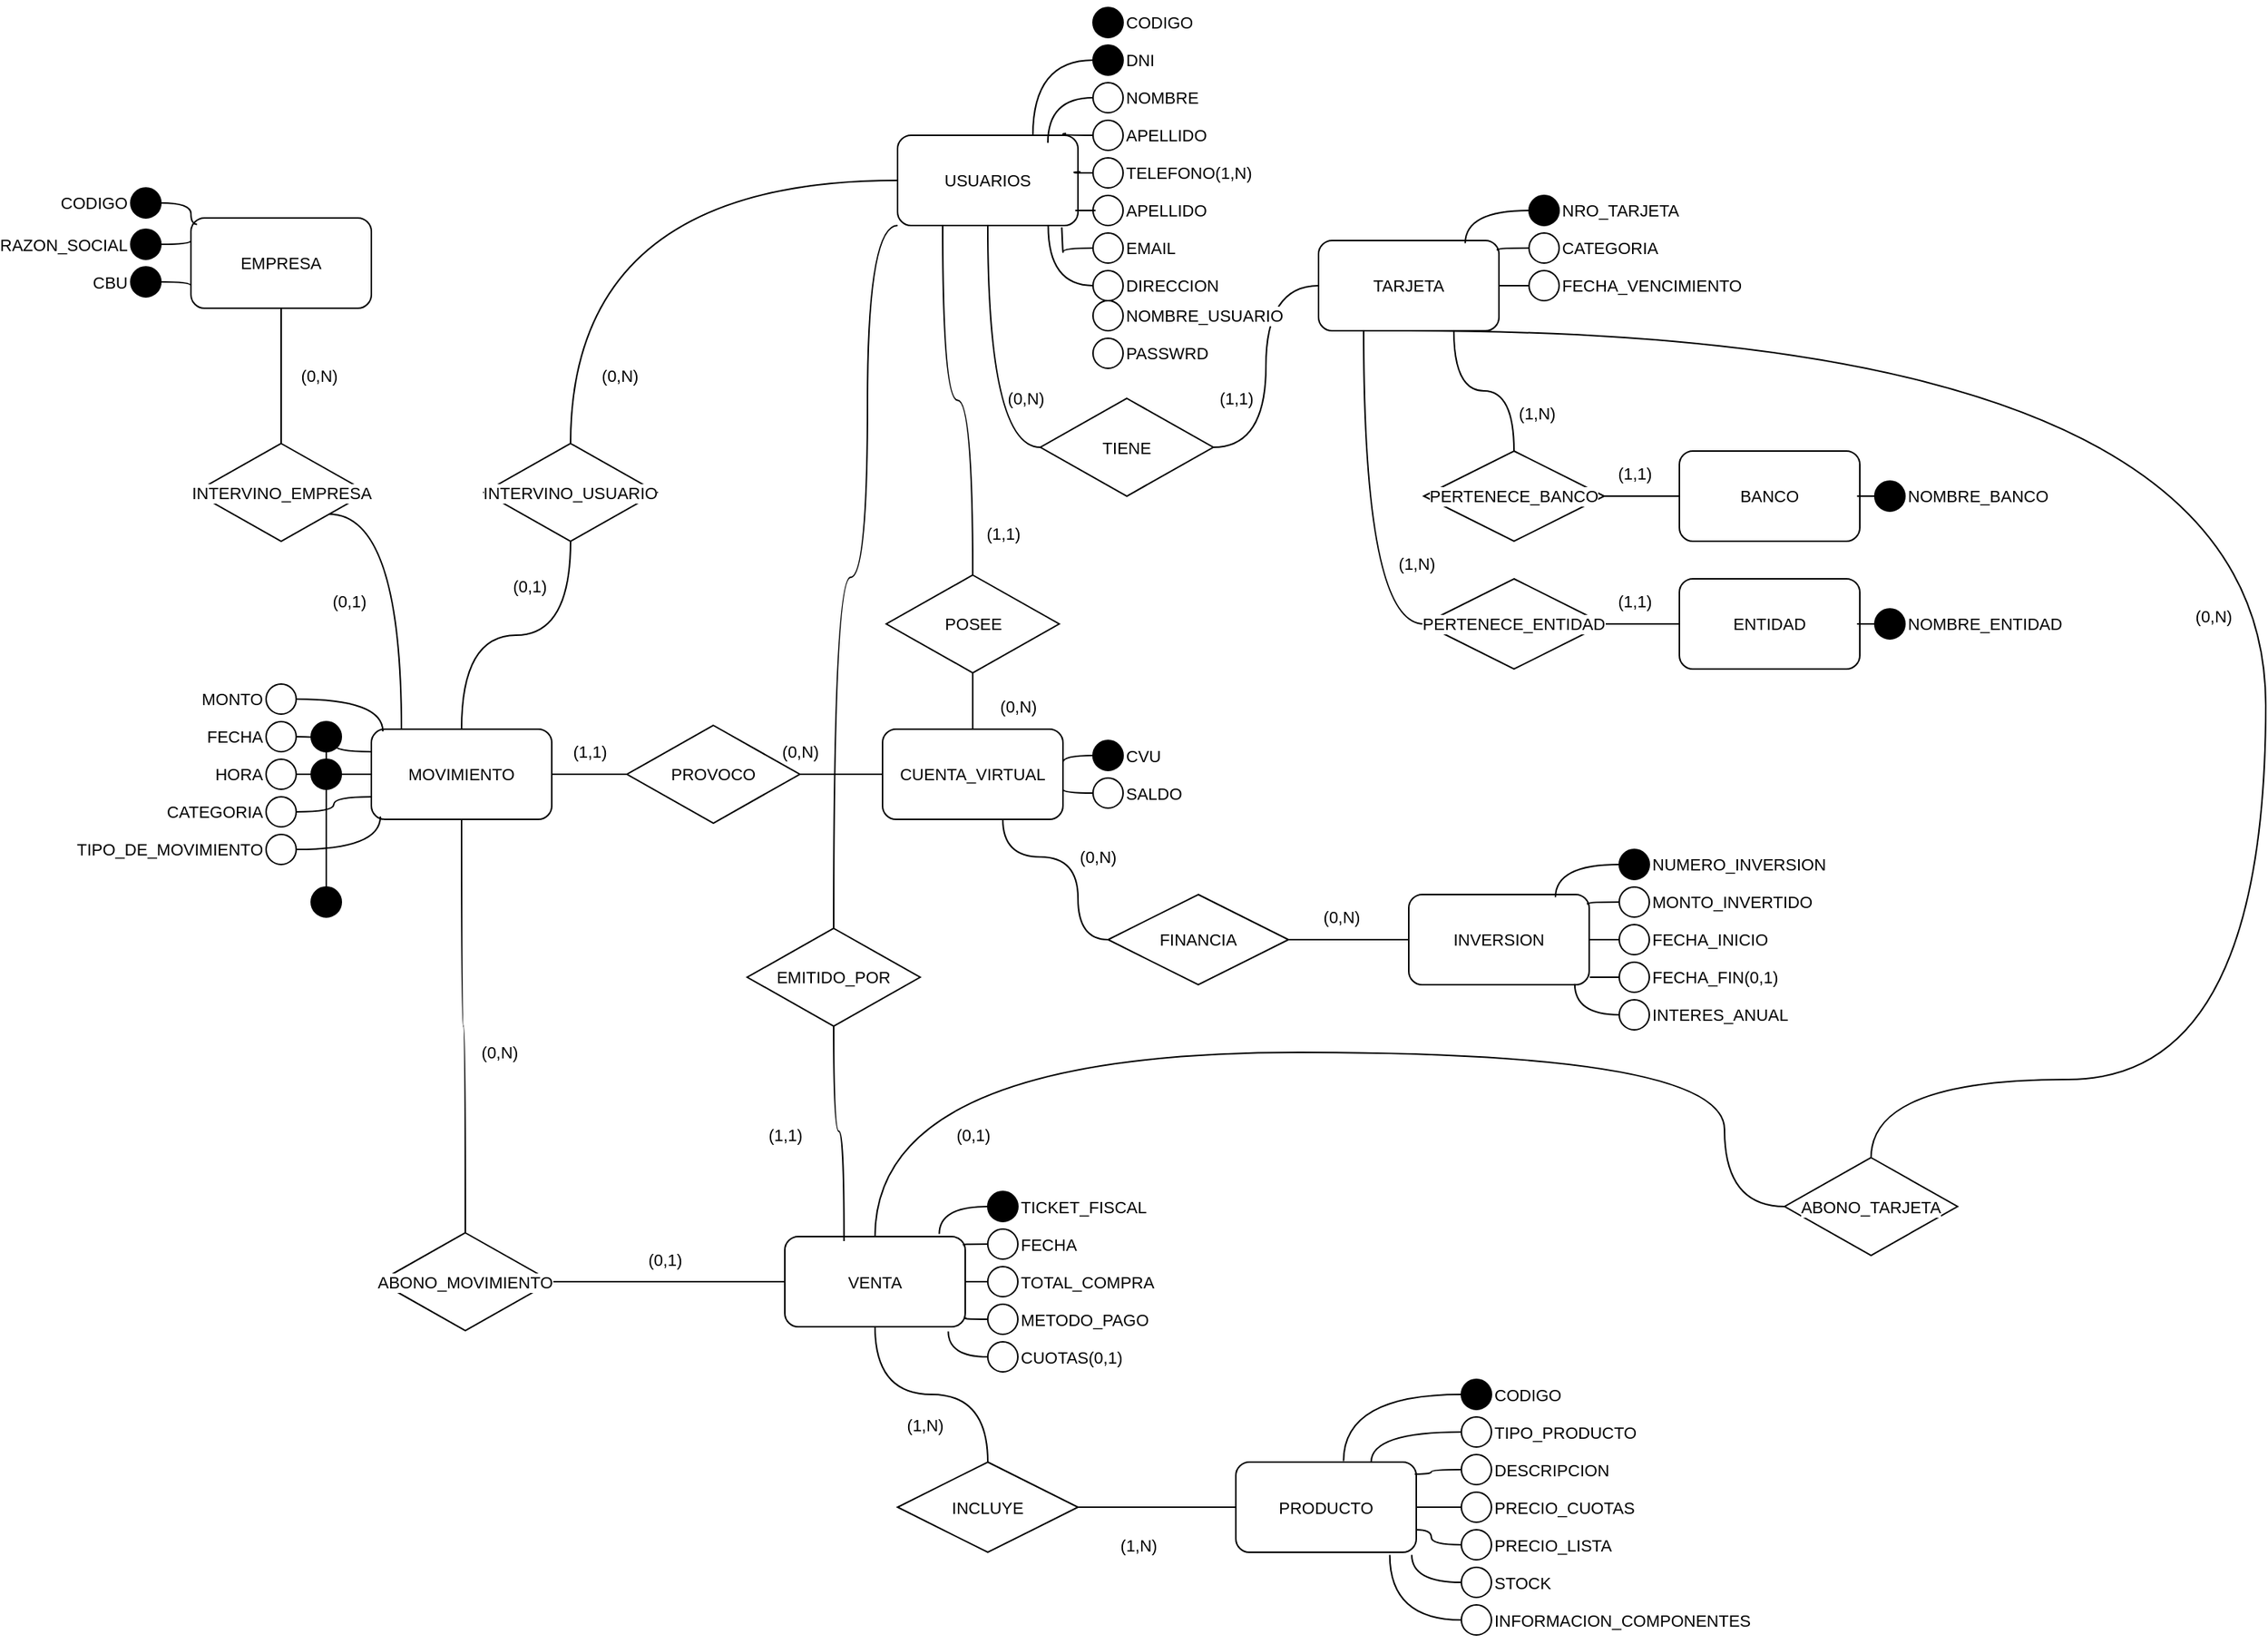 <mxfile version="24.8.4">
  <diagram name="Page-1" id="MBgLQ2aWuJ-OqpsPzymd">
    <mxGraphModel dx="869" dy="439" grid="1" gridSize="10" guides="1" tooltips="1" connect="1" arrows="1" fold="1" page="1" pageScale="1" pageWidth="1400" pageHeight="850" math="0" shadow="0">
      <root>
        <mxCell id="0" />
        <mxCell id="1" parent="0" />
        <mxCell id="rtYCehL2lPp_QtLVTMvi-48" style="edgeStyle=orthogonalEdgeStyle;shape=connector;curved=1;rounded=0;orthogonalLoop=1;jettySize=auto;html=1;entryX=0.5;entryY=0;entryDx=0;entryDy=0;strokeColor=default;align=center;verticalAlign=middle;fontFamily=Helvetica;fontSize=11;fontColor=default;labelBackgroundColor=default;endArrow=none;endFill=0;exitX=0.25;exitY=1;exitDx=0;exitDy=0;" edge="1" parent="1" source="rtYCehL2lPp_QtLVTMvi-1" target="rtYCehL2lPp_QtLVTMvi-47">
          <mxGeometry relative="1" as="geometry" />
        </mxCell>
        <mxCell id="rtYCehL2lPp_QtLVTMvi-233" style="edgeStyle=orthogonalEdgeStyle;shape=connector;curved=1;rounded=0;orthogonalLoop=1;jettySize=auto;html=1;entryX=0.5;entryY=0;entryDx=0;entryDy=0;strokeColor=default;align=center;verticalAlign=middle;fontFamily=Helvetica;fontSize=11;fontColor=default;labelBackgroundColor=default;endArrow=none;endFill=0;" edge="1" parent="1" source="rtYCehL2lPp_QtLVTMvi-1" target="rtYCehL2lPp_QtLVTMvi-232">
          <mxGeometry relative="1" as="geometry">
            <Array as="points">
              <mxPoint x="600" y="160" />
              <mxPoint x="600" y="394" />
              <mxPoint x="578" y="394" />
            </Array>
          </mxGeometry>
        </mxCell>
        <mxCell id="rtYCehL2lPp_QtLVTMvi-1" value="USUARIOS" style="rounded=1;whiteSpace=wrap;html=1;fontFamily=Helvetica;fontSize=11;fontColor=default;labelBackgroundColor=default;" vertex="1" parent="1">
          <mxGeometry x="620" y="100" width="120" height="60" as="geometry" />
        </mxCell>
        <mxCell id="rtYCehL2lPp_QtLVTMvi-67" style="edgeStyle=orthogonalEdgeStyle;shape=connector;curved=1;rounded=0;orthogonalLoop=1;jettySize=auto;html=1;entryX=0;entryY=0.5;entryDx=0;entryDy=0;strokeColor=default;align=center;verticalAlign=middle;fontFamily=Helvetica;fontSize=11;fontColor=default;labelBackgroundColor=default;endArrow=none;endFill=0;" edge="1" parent="1" source="rtYCehL2lPp_QtLVTMvi-2" target="rtYCehL2lPp_QtLVTMvi-66">
          <mxGeometry relative="1" as="geometry">
            <Array as="points">
              <mxPoint x="690" y="580" />
              <mxPoint x="740" y="580" />
              <mxPoint x="740" y="635" />
            </Array>
          </mxGeometry>
        </mxCell>
        <mxCell id="rtYCehL2lPp_QtLVTMvi-146" value="" style="edgeStyle=orthogonalEdgeStyle;shape=connector;curved=1;rounded=0;orthogonalLoop=1;jettySize=auto;html=1;strokeColor=default;align=center;verticalAlign=middle;fontFamily=Helvetica;fontSize=11;fontColor=default;labelBackgroundColor=default;endArrow=none;endFill=0;" edge="1" parent="1" source="rtYCehL2lPp_QtLVTMvi-2" target="rtYCehL2lPp_QtLVTMvi-145">
          <mxGeometry relative="1" as="geometry" />
        </mxCell>
        <mxCell id="rtYCehL2lPp_QtLVTMvi-2" value="CUENTA_VIRTUAL" style="rounded=1;whiteSpace=wrap;html=1;fontFamily=Helvetica;fontSize=11;fontColor=default;labelBackgroundColor=default;" vertex="1" parent="1">
          <mxGeometry x="610" y="495" width="120" height="60" as="geometry" />
        </mxCell>
        <mxCell id="rtYCehL2lPp_QtLVTMvi-3" value="INVERSION" style="rounded=1;whiteSpace=wrap;html=1;fontFamily=Helvetica;fontSize=11;fontColor=default;labelBackgroundColor=default;" vertex="1" parent="1">
          <mxGeometry x="960" y="605" width="120" height="60" as="geometry" />
        </mxCell>
        <mxCell id="rtYCehL2lPp_QtLVTMvi-6" value="EMPRESA" style="rounded=1;whiteSpace=wrap;html=1;fontFamily=Helvetica;fontSize=11;fontColor=default;labelBackgroundColor=default;" vertex="1" parent="1">
          <mxGeometry x="150" y="155" width="120" height="60" as="geometry" />
        </mxCell>
        <mxCell id="rtYCehL2lPp_QtLVTMvi-8" value="PRODUCTO" style="rounded=1;whiteSpace=wrap;html=1;fontFamily=Helvetica;fontSize=11;fontColor=default;labelBackgroundColor=default;" vertex="1" parent="1">
          <mxGeometry x="845" y="982.5" width="120" height="60" as="geometry" />
        </mxCell>
        <mxCell id="rtYCehL2lPp_QtLVTMvi-203" style="edgeStyle=orthogonalEdgeStyle;shape=connector;curved=1;rounded=0;orthogonalLoop=1;jettySize=auto;html=1;entryX=0.5;entryY=0;entryDx=0;entryDy=0;strokeColor=default;align=center;verticalAlign=middle;fontFamily=Helvetica;fontSize=11;fontColor=default;labelBackgroundColor=default;endArrow=none;endFill=0;" edge="1" parent="1" source="rtYCehL2lPp_QtLVTMvi-9" target="rtYCehL2lPp_QtLVTMvi-202">
          <mxGeometry relative="1" as="geometry" />
        </mxCell>
        <mxCell id="rtYCehL2lPp_QtLVTMvi-9" value="VENTA" style="rounded=1;whiteSpace=wrap;html=1;fontFamily=Helvetica;fontSize=11;fontColor=default;labelBackgroundColor=default;" vertex="1" parent="1">
          <mxGeometry x="545" y="832.5" width="120" height="60" as="geometry" />
        </mxCell>
        <mxCell id="rtYCehL2lPp_QtLVTMvi-32" style="edgeStyle=orthogonalEdgeStyle;shape=connector;curved=1;rounded=0;orthogonalLoop=1;jettySize=auto;html=1;entryX=0.75;entryY=0;entryDx=0;entryDy=0;strokeColor=default;align=center;verticalAlign=middle;fontFamily=Helvetica;fontSize=11;fontColor=default;labelBackgroundColor=default;endArrow=none;endFill=0;" edge="1" parent="1" source="rtYCehL2lPp_QtLVTMvi-10" target="rtYCehL2lPp_QtLVTMvi-1">
          <mxGeometry relative="1" as="geometry" />
        </mxCell>
        <mxCell id="rtYCehL2lPp_QtLVTMvi-10" value="" style="ellipse;whiteSpace=wrap;html=1;aspect=fixed;fontFamily=Helvetica;fontSize=11;fontColor=default;labelBackgroundColor=default;fillColor=#000000;" vertex="1" parent="1">
          <mxGeometry x="750" y="40" width="20" height="20" as="geometry" />
        </mxCell>
        <mxCell id="rtYCehL2lPp_QtLVTMvi-11" value="DNI" style="text;html=1;align=left;verticalAlign=middle;whiteSpace=wrap;rounded=0;fontFamily=Helvetica;fontSize=11;fontColor=default;labelBackgroundColor=default;" vertex="1" parent="1">
          <mxGeometry x="770" y="35" width="60" height="30" as="geometry" />
        </mxCell>
        <mxCell id="rtYCehL2lPp_QtLVTMvi-14" value="" style="ellipse;whiteSpace=wrap;html=1;aspect=fixed;fontFamily=Helvetica;fontSize=11;fontColor=default;labelBackgroundColor=default;" vertex="1" parent="1">
          <mxGeometry x="750" y="65" width="20" height="20" as="geometry" />
        </mxCell>
        <mxCell id="rtYCehL2lPp_QtLVTMvi-15" value="&lt;div align=&quot;left&quot;&gt;NOMBRE&lt;/div&gt;" style="text;html=1;align=left;verticalAlign=middle;whiteSpace=wrap;rounded=0;fontFamily=Helvetica;fontSize=11;fontColor=default;labelBackgroundColor=default;" vertex="1" parent="1">
          <mxGeometry x="770" y="60" width="60" height="30" as="geometry" />
        </mxCell>
        <mxCell id="rtYCehL2lPp_QtLVTMvi-18" value="" style="ellipse;whiteSpace=wrap;html=1;aspect=fixed;fontFamily=Helvetica;fontSize=11;fontColor=default;labelBackgroundColor=default;" vertex="1" parent="1">
          <mxGeometry x="750" y="90" width="20" height="20" as="geometry" />
        </mxCell>
        <mxCell id="rtYCehL2lPp_QtLVTMvi-19" value="APELLIDO" style="text;html=1;align=left;verticalAlign=middle;whiteSpace=wrap;rounded=0;fontFamily=Helvetica;fontSize=11;fontColor=default;labelBackgroundColor=default;" vertex="1" parent="1">
          <mxGeometry x="770" y="85" width="60" height="30" as="geometry" />
        </mxCell>
        <mxCell id="rtYCehL2lPp_QtLVTMvi-20" value="" style="ellipse;whiteSpace=wrap;html=1;aspect=fixed;fontFamily=Helvetica;fontSize=11;fontColor=default;labelBackgroundColor=default;" vertex="1" parent="1">
          <mxGeometry x="750" y="115" width="20" height="20" as="geometry" />
        </mxCell>
        <mxCell id="rtYCehL2lPp_QtLVTMvi-21" value="TELEFONO(1,N)" style="text;html=1;align=left;verticalAlign=middle;whiteSpace=wrap;rounded=0;fontFamily=Helvetica;fontSize=11;fontColor=default;labelBackgroundColor=default;" vertex="1" parent="1">
          <mxGeometry x="770" y="110" width="60" height="30" as="geometry" />
        </mxCell>
        <mxCell id="rtYCehL2lPp_QtLVTMvi-22" value="" style="ellipse;whiteSpace=wrap;html=1;aspect=fixed;fontFamily=Helvetica;fontSize=11;fontColor=default;labelBackgroundColor=default;" vertex="1" parent="1">
          <mxGeometry x="750" y="140" width="20" height="20" as="geometry" />
        </mxCell>
        <mxCell id="rtYCehL2lPp_QtLVTMvi-23" value="APELLIDO" style="text;html=1;align=left;verticalAlign=middle;whiteSpace=wrap;rounded=0;fontFamily=Helvetica;fontSize=11;fontColor=default;labelBackgroundColor=default;" vertex="1" parent="1">
          <mxGeometry x="770" y="135" width="60" height="30" as="geometry" />
        </mxCell>
        <mxCell id="rtYCehL2lPp_QtLVTMvi-25" value="" style="ellipse;whiteSpace=wrap;html=1;aspect=fixed;fontFamily=Helvetica;fontSize=11;fontColor=default;labelBackgroundColor=default;" vertex="1" parent="1">
          <mxGeometry x="750" y="165" width="20" height="20" as="geometry" />
        </mxCell>
        <mxCell id="rtYCehL2lPp_QtLVTMvi-26" value="EMAIL" style="text;html=1;align=left;verticalAlign=middle;whiteSpace=wrap;rounded=0;fontFamily=Helvetica;fontSize=11;fontColor=default;labelBackgroundColor=default;" vertex="1" parent="1">
          <mxGeometry x="770" y="160" width="60" height="30" as="geometry" />
        </mxCell>
        <mxCell id="rtYCehL2lPp_QtLVTMvi-30" value="" style="ellipse;whiteSpace=wrap;html=1;aspect=fixed;fontFamily=Helvetica;fontSize=11;fontColor=default;labelBackgroundColor=default;" vertex="1" parent="1">
          <mxGeometry x="750" y="190" width="20" height="20" as="geometry" />
        </mxCell>
        <mxCell id="rtYCehL2lPp_QtLVTMvi-31" value="DIRECCION" style="text;html=1;align=left;verticalAlign=middle;whiteSpace=wrap;rounded=0;fontFamily=Helvetica;fontSize=11;fontColor=default;labelBackgroundColor=default;" vertex="1" parent="1">
          <mxGeometry x="770" y="185" width="60" height="30" as="geometry" />
        </mxCell>
        <mxCell id="rtYCehL2lPp_QtLVTMvi-33" style="edgeStyle=orthogonalEdgeStyle;shape=connector;curved=1;rounded=0;orthogonalLoop=1;jettySize=auto;html=1;entryX=0.833;entryY=0.083;entryDx=0;entryDy=0;entryPerimeter=0;strokeColor=default;align=center;verticalAlign=middle;fontFamily=Helvetica;fontSize=11;fontColor=default;labelBackgroundColor=default;endArrow=none;endFill=0;" edge="1" parent="1" source="rtYCehL2lPp_QtLVTMvi-14" target="rtYCehL2lPp_QtLVTMvi-1">
          <mxGeometry relative="1" as="geometry" />
        </mxCell>
        <mxCell id="rtYCehL2lPp_QtLVTMvi-34" style="edgeStyle=orthogonalEdgeStyle;shape=connector;curved=1;rounded=0;orthogonalLoop=1;jettySize=auto;html=1;entryX=0.934;entryY=-0.02;entryDx=0;entryDy=0;entryPerimeter=0;strokeColor=default;align=center;verticalAlign=middle;fontFamily=Helvetica;fontSize=11;fontColor=default;labelBackgroundColor=default;endArrow=none;endFill=0;" edge="1" parent="1" source="rtYCehL2lPp_QtLVTMvi-18" target="rtYCehL2lPp_QtLVTMvi-1">
          <mxGeometry relative="1" as="geometry" />
        </mxCell>
        <mxCell id="rtYCehL2lPp_QtLVTMvi-35" style="edgeStyle=orthogonalEdgeStyle;shape=connector;curved=1;rounded=0;orthogonalLoop=1;jettySize=auto;html=1;entryX=1.014;entryY=0.405;entryDx=0;entryDy=0;entryPerimeter=0;strokeColor=default;align=center;verticalAlign=middle;fontFamily=Helvetica;fontSize=11;fontColor=default;labelBackgroundColor=default;endArrow=none;endFill=0;" edge="1" parent="1" source="rtYCehL2lPp_QtLVTMvi-20" target="rtYCehL2lPp_QtLVTMvi-1">
          <mxGeometry relative="1" as="geometry" />
        </mxCell>
        <mxCell id="rtYCehL2lPp_QtLVTMvi-36" style="edgeStyle=orthogonalEdgeStyle;shape=connector;curved=1;rounded=0;orthogonalLoop=1;jettySize=auto;html=1;entryX=0.996;entryY=0.833;entryDx=0;entryDy=0;entryPerimeter=0;strokeColor=default;align=center;verticalAlign=middle;fontFamily=Helvetica;fontSize=11;fontColor=default;labelBackgroundColor=default;endArrow=none;endFill=0;" edge="1" parent="1" source="rtYCehL2lPp_QtLVTMvi-22" target="rtYCehL2lPp_QtLVTMvi-1">
          <mxGeometry relative="1" as="geometry" />
        </mxCell>
        <mxCell id="rtYCehL2lPp_QtLVTMvi-38" style="edgeStyle=orthogonalEdgeStyle;shape=connector;curved=1;rounded=0;orthogonalLoop=1;jettySize=auto;html=1;entryX=0.91;entryY=1.02;entryDx=0;entryDy=0;entryPerimeter=0;strokeColor=default;align=center;verticalAlign=middle;fontFamily=Helvetica;fontSize=11;fontColor=default;labelBackgroundColor=default;endArrow=none;endFill=0;" edge="1" parent="1" source="rtYCehL2lPp_QtLVTMvi-25" target="rtYCehL2lPp_QtLVTMvi-1">
          <mxGeometry relative="1" as="geometry" />
        </mxCell>
        <mxCell id="rtYCehL2lPp_QtLVTMvi-39" style="edgeStyle=orthogonalEdgeStyle;shape=connector;curved=1;rounded=0;orthogonalLoop=1;jettySize=auto;html=1;entryX=0.835;entryY=1.005;entryDx=0;entryDy=0;entryPerimeter=0;strokeColor=default;align=center;verticalAlign=middle;fontFamily=Helvetica;fontSize=11;fontColor=default;labelBackgroundColor=default;endArrow=none;endFill=0;" edge="1" parent="1" source="rtYCehL2lPp_QtLVTMvi-30" target="rtYCehL2lPp_QtLVTMvi-1">
          <mxGeometry relative="1" as="geometry" />
        </mxCell>
        <mxCell id="rtYCehL2lPp_QtLVTMvi-40" value="" style="ellipse;whiteSpace=wrap;html=1;aspect=fixed;fontFamily=Helvetica;fontSize=11;fontColor=default;labelBackgroundColor=default;fillColor=#000000;" vertex="1" parent="1">
          <mxGeometry x="750" y="502.5" width="20" height="20" as="geometry" />
        </mxCell>
        <mxCell id="rtYCehL2lPp_QtLVTMvi-41" value="CVU" style="text;html=1;align=left;verticalAlign=middle;whiteSpace=wrap;rounded=0;fontFamily=Helvetica;fontSize=11;fontColor=default;labelBackgroundColor=default;" vertex="1" parent="1">
          <mxGeometry x="770" y="497.5" width="60" height="30" as="geometry" />
        </mxCell>
        <mxCell id="rtYCehL2lPp_QtLVTMvi-42" value="" style="ellipse;whiteSpace=wrap;html=1;aspect=fixed;fontFamily=Helvetica;fontSize=11;fontColor=default;labelBackgroundColor=default;" vertex="1" parent="1">
          <mxGeometry x="750" y="527.5" width="20" height="20" as="geometry" />
        </mxCell>
        <mxCell id="rtYCehL2lPp_QtLVTMvi-43" value="SALDO" style="text;html=1;align=left;verticalAlign=middle;whiteSpace=wrap;rounded=0;fontFamily=Helvetica;fontSize=11;fontColor=default;labelBackgroundColor=default;" vertex="1" parent="1">
          <mxGeometry x="770" y="522.5" width="60" height="30" as="geometry" />
        </mxCell>
        <mxCell id="rtYCehL2lPp_QtLVTMvi-45" style="edgeStyle=orthogonalEdgeStyle;shape=connector;curved=1;rounded=0;orthogonalLoop=1;jettySize=auto;html=1;entryX=1.008;entryY=0.667;entryDx=0;entryDy=0;entryPerimeter=0;strokeColor=default;align=center;verticalAlign=middle;fontFamily=Helvetica;fontSize=11;fontColor=default;labelBackgroundColor=default;endArrow=none;endFill=0;" edge="1" parent="1" source="rtYCehL2lPp_QtLVTMvi-42" target="rtYCehL2lPp_QtLVTMvi-2">
          <mxGeometry relative="1" as="geometry" />
        </mxCell>
        <mxCell id="rtYCehL2lPp_QtLVTMvi-46" style="edgeStyle=orthogonalEdgeStyle;shape=connector;curved=1;rounded=0;orthogonalLoop=1;jettySize=auto;html=1;entryX=1.008;entryY=0.367;entryDx=0;entryDy=0;entryPerimeter=0;strokeColor=default;align=center;verticalAlign=middle;fontFamily=Helvetica;fontSize=11;fontColor=default;labelBackgroundColor=default;endArrow=none;endFill=0;" edge="1" parent="1" source="rtYCehL2lPp_QtLVTMvi-40" target="rtYCehL2lPp_QtLVTMvi-2">
          <mxGeometry relative="1" as="geometry" />
        </mxCell>
        <mxCell id="rtYCehL2lPp_QtLVTMvi-49" style="edgeStyle=orthogonalEdgeStyle;shape=connector;curved=1;rounded=0;orthogonalLoop=1;jettySize=auto;html=1;entryX=0.5;entryY=0;entryDx=0;entryDy=0;strokeColor=default;align=center;verticalAlign=middle;fontFamily=Helvetica;fontSize=11;fontColor=default;labelBackgroundColor=default;endArrow=none;endFill=0;" edge="1" parent="1" source="rtYCehL2lPp_QtLVTMvi-47" target="rtYCehL2lPp_QtLVTMvi-2">
          <mxGeometry relative="1" as="geometry" />
        </mxCell>
        <mxCell id="rtYCehL2lPp_QtLVTMvi-47" value="POSEE" style="rhombus;whiteSpace=wrap;html=1;fontFamily=Helvetica;fontSize=11;fontColor=default;labelBackgroundColor=default;" vertex="1" parent="1">
          <mxGeometry x="612.5" y="392.5" width="115" height="65" as="geometry" />
        </mxCell>
        <mxCell id="rtYCehL2lPp_QtLVTMvi-50" value="" style="ellipse;whiteSpace=wrap;html=1;aspect=fixed;fontFamily=Helvetica;fontSize=11;fontColor=default;labelBackgroundColor=default;fillColor=#000000;" vertex="1" parent="1">
          <mxGeometry x="1100" y="575" width="20" height="20" as="geometry" />
        </mxCell>
        <mxCell id="rtYCehL2lPp_QtLVTMvi-51" value="NUMERO_INVERSION" style="text;html=1;align=left;verticalAlign=middle;whiteSpace=wrap;rounded=0;fontFamily=Helvetica;fontSize=11;fontColor=default;labelBackgroundColor=default;" vertex="1" parent="1">
          <mxGeometry x="1120" y="570" width="60" height="30" as="geometry" />
        </mxCell>
        <mxCell id="rtYCehL2lPp_QtLVTMvi-52" value="" style="ellipse;whiteSpace=wrap;html=1;aspect=fixed;fontFamily=Helvetica;fontSize=11;fontColor=default;labelBackgroundColor=default;" vertex="1" parent="1">
          <mxGeometry x="1100" y="600" width="20" height="20" as="geometry" />
        </mxCell>
        <mxCell id="rtYCehL2lPp_QtLVTMvi-53" value="MONTO_INVERTIDO" style="text;html=1;align=left;verticalAlign=middle;whiteSpace=wrap;rounded=0;fontFamily=Helvetica;fontSize=11;fontColor=default;labelBackgroundColor=default;" vertex="1" parent="1">
          <mxGeometry x="1120" y="595" width="60" height="30" as="geometry" />
        </mxCell>
        <mxCell id="rtYCehL2lPp_QtLVTMvi-63" style="edgeStyle=orthogonalEdgeStyle;shape=connector;curved=1;rounded=0;orthogonalLoop=1;jettySize=auto;html=1;entryX=1;entryY=0.5;entryDx=0;entryDy=0;strokeColor=default;align=center;verticalAlign=middle;fontFamily=Helvetica;fontSize=11;fontColor=default;labelBackgroundColor=default;endArrow=none;endFill=0;" edge="1" parent="1" source="rtYCehL2lPp_QtLVTMvi-55" target="rtYCehL2lPp_QtLVTMvi-3">
          <mxGeometry relative="1" as="geometry" />
        </mxCell>
        <mxCell id="rtYCehL2lPp_QtLVTMvi-55" value="" style="ellipse;whiteSpace=wrap;html=1;aspect=fixed;fontFamily=Helvetica;fontSize=11;fontColor=default;labelBackgroundColor=default;" vertex="1" parent="1">
          <mxGeometry x="1100" y="625" width="20" height="20" as="geometry" />
        </mxCell>
        <mxCell id="rtYCehL2lPp_QtLVTMvi-56" value="FECHA_INICIO" style="text;html=1;align=left;verticalAlign=middle;whiteSpace=wrap;rounded=0;fontFamily=Helvetica;fontSize=11;fontColor=default;labelBackgroundColor=default;" vertex="1" parent="1">
          <mxGeometry x="1120" y="620" width="60" height="30" as="geometry" />
        </mxCell>
        <mxCell id="rtYCehL2lPp_QtLVTMvi-57" value="" style="ellipse;whiteSpace=wrap;html=1;aspect=fixed;fontFamily=Helvetica;fontSize=11;fontColor=default;labelBackgroundColor=default;" vertex="1" parent="1">
          <mxGeometry x="1100" y="650" width="20" height="20" as="geometry" />
        </mxCell>
        <mxCell id="rtYCehL2lPp_QtLVTMvi-58" value="FECHA_FIN(0,1)" style="text;html=1;align=left;verticalAlign=middle;whiteSpace=wrap;rounded=0;fontFamily=Helvetica;fontSize=11;fontColor=default;labelBackgroundColor=default;" vertex="1" parent="1">
          <mxGeometry x="1120" y="645" width="60" height="30" as="geometry" />
        </mxCell>
        <mxCell id="rtYCehL2lPp_QtLVTMvi-59" value="" style="ellipse;whiteSpace=wrap;html=1;aspect=fixed;fontFamily=Helvetica;fontSize=11;fontColor=default;labelBackgroundColor=default;" vertex="1" parent="1">
          <mxGeometry x="1100" y="675" width="20" height="20" as="geometry" />
        </mxCell>
        <mxCell id="rtYCehL2lPp_QtLVTMvi-60" value="INTERES_ANUAL" style="text;html=1;align=left;verticalAlign=middle;whiteSpace=wrap;rounded=0;fontFamily=Helvetica;fontSize=11;fontColor=default;labelBackgroundColor=default;" vertex="1" parent="1">
          <mxGeometry x="1120" y="670" width="60" height="30" as="geometry" />
        </mxCell>
        <mxCell id="rtYCehL2lPp_QtLVTMvi-61" style="edgeStyle=orthogonalEdgeStyle;shape=connector;curved=1;rounded=0;orthogonalLoop=1;jettySize=auto;html=1;entryX=0.813;entryY=0.03;entryDx=0;entryDy=0;entryPerimeter=0;strokeColor=default;align=center;verticalAlign=middle;fontFamily=Helvetica;fontSize=11;fontColor=default;labelBackgroundColor=default;endArrow=none;endFill=0;" edge="1" parent="1" source="rtYCehL2lPp_QtLVTMvi-50" target="rtYCehL2lPp_QtLVTMvi-3">
          <mxGeometry relative="1" as="geometry" />
        </mxCell>
        <mxCell id="rtYCehL2lPp_QtLVTMvi-62" style="edgeStyle=orthogonalEdgeStyle;shape=connector;curved=1;rounded=0;orthogonalLoop=1;jettySize=auto;html=1;entryX=0.987;entryY=0.103;entryDx=0;entryDy=0;entryPerimeter=0;strokeColor=default;align=center;verticalAlign=middle;fontFamily=Helvetica;fontSize=11;fontColor=default;labelBackgroundColor=default;endArrow=none;endFill=0;" edge="1" parent="1" source="rtYCehL2lPp_QtLVTMvi-52" target="rtYCehL2lPp_QtLVTMvi-3">
          <mxGeometry relative="1" as="geometry" />
        </mxCell>
        <mxCell id="rtYCehL2lPp_QtLVTMvi-64" style="edgeStyle=orthogonalEdgeStyle;shape=connector;curved=1;rounded=0;orthogonalLoop=1;jettySize=auto;html=1;entryX=1.003;entryY=0.917;entryDx=0;entryDy=0;entryPerimeter=0;strokeColor=default;align=center;verticalAlign=middle;fontFamily=Helvetica;fontSize=11;fontColor=default;labelBackgroundColor=default;endArrow=none;endFill=0;" edge="1" parent="1" source="rtYCehL2lPp_QtLVTMvi-57" target="rtYCehL2lPp_QtLVTMvi-3">
          <mxGeometry relative="1" as="geometry" />
        </mxCell>
        <mxCell id="rtYCehL2lPp_QtLVTMvi-65" style="edgeStyle=orthogonalEdgeStyle;shape=connector;curved=1;rounded=0;orthogonalLoop=1;jettySize=auto;html=1;entryX=0.92;entryY=0.99;entryDx=0;entryDy=0;entryPerimeter=0;strokeColor=default;align=center;verticalAlign=middle;fontFamily=Helvetica;fontSize=11;fontColor=default;labelBackgroundColor=default;endArrow=none;endFill=0;" edge="1" parent="1" source="rtYCehL2lPp_QtLVTMvi-59" target="rtYCehL2lPp_QtLVTMvi-3">
          <mxGeometry relative="1" as="geometry" />
        </mxCell>
        <mxCell id="rtYCehL2lPp_QtLVTMvi-68" value="" style="edgeStyle=orthogonalEdgeStyle;shape=connector;curved=1;rounded=0;orthogonalLoop=1;jettySize=auto;html=1;strokeColor=default;align=center;verticalAlign=middle;fontFamily=Helvetica;fontSize=11;fontColor=default;labelBackgroundColor=default;endArrow=none;endFill=0;" edge="1" parent="1" source="rtYCehL2lPp_QtLVTMvi-66" target="rtYCehL2lPp_QtLVTMvi-3">
          <mxGeometry relative="1" as="geometry" />
        </mxCell>
        <mxCell id="rtYCehL2lPp_QtLVTMvi-66" value="FINANCIA" style="rhombus;whiteSpace=wrap;html=1;fontFamily=Helvetica;fontSize=11;fontColor=default;labelBackgroundColor=default;" vertex="1" parent="1">
          <mxGeometry x="760" y="605" width="120" height="60" as="geometry" />
        </mxCell>
        <mxCell id="rtYCehL2lPp_QtLVTMvi-111" style="edgeStyle=orthogonalEdgeStyle;shape=connector;curved=1;rounded=0;orthogonalLoop=1;jettySize=auto;html=1;entryX=1;entryY=0.5;entryDx=0;entryDy=0;strokeColor=default;align=center;verticalAlign=middle;fontFamily=Helvetica;fontSize=11;fontColor=default;labelBackgroundColor=default;endArrow=none;endFill=0;" edge="1" parent="1" source="rtYCehL2lPp_QtLVTMvi-80" target="rtYCehL2lPp_QtLVTMvi-110">
          <mxGeometry relative="1" as="geometry" />
        </mxCell>
        <mxCell id="rtYCehL2lPp_QtLVTMvi-80" value="TARJETA" style="rounded=1;whiteSpace=wrap;html=1;fontFamily=Helvetica;fontSize=11;fontColor=default;labelBackgroundColor=default;" vertex="1" parent="1">
          <mxGeometry x="900" y="170" width="120" height="60" as="geometry" />
        </mxCell>
        <mxCell id="rtYCehL2lPp_QtLVTMvi-81" value="" style="ellipse;whiteSpace=wrap;html=1;aspect=fixed;fontFamily=Helvetica;fontSize=11;fontColor=default;labelBackgroundColor=default;fillColor=#000000;" vertex="1" parent="1">
          <mxGeometry x="1040" y="140" width="20" height="20" as="geometry" />
        </mxCell>
        <mxCell id="rtYCehL2lPp_QtLVTMvi-82" value="NRO_TARJETA" style="text;html=1;align=left;verticalAlign=middle;whiteSpace=wrap;rounded=0;fontFamily=Helvetica;fontSize=11;fontColor=default;labelBackgroundColor=default;" vertex="1" parent="1">
          <mxGeometry x="1060" y="135" width="60" height="30" as="geometry" />
        </mxCell>
        <mxCell id="rtYCehL2lPp_QtLVTMvi-83" value="" style="ellipse;whiteSpace=wrap;html=1;aspect=fixed;fontFamily=Helvetica;fontSize=11;fontColor=default;labelBackgroundColor=default;" vertex="1" parent="1">
          <mxGeometry x="1040" y="165" width="20" height="20" as="geometry" />
        </mxCell>
        <mxCell id="rtYCehL2lPp_QtLVTMvi-84" value="CATEGORIA" style="text;html=1;align=left;verticalAlign=middle;whiteSpace=wrap;rounded=0;fontFamily=Helvetica;fontSize=11;fontColor=default;labelBackgroundColor=default;" vertex="1" parent="1">
          <mxGeometry x="1060" y="160" width="60" height="30" as="geometry" />
        </mxCell>
        <mxCell id="rtYCehL2lPp_QtLVTMvi-85" style="edgeStyle=orthogonalEdgeStyle;shape=connector;curved=1;rounded=0;orthogonalLoop=1;jettySize=auto;html=1;entryX=1;entryY=0.5;entryDx=0;entryDy=0;strokeColor=default;align=center;verticalAlign=middle;fontFamily=Helvetica;fontSize=11;fontColor=default;labelBackgroundColor=default;endArrow=none;endFill=0;" edge="1" parent="1" source="rtYCehL2lPp_QtLVTMvi-86" target="rtYCehL2lPp_QtLVTMvi-80">
          <mxGeometry relative="1" as="geometry" />
        </mxCell>
        <mxCell id="rtYCehL2lPp_QtLVTMvi-86" value="" style="ellipse;whiteSpace=wrap;html=1;aspect=fixed;fontFamily=Helvetica;fontSize=11;fontColor=default;labelBackgroundColor=default;" vertex="1" parent="1">
          <mxGeometry x="1040" y="190" width="20" height="20" as="geometry" />
        </mxCell>
        <mxCell id="rtYCehL2lPp_QtLVTMvi-87" value="FECHA_VENCIMIENTO" style="text;html=1;align=left;verticalAlign=middle;whiteSpace=wrap;rounded=0;fontFamily=Helvetica;fontSize=11;fontColor=default;labelBackgroundColor=default;" vertex="1" parent="1">
          <mxGeometry x="1060" y="185" width="60" height="30" as="geometry" />
        </mxCell>
        <mxCell id="rtYCehL2lPp_QtLVTMvi-92" style="edgeStyle=orthogonalEdgeStyle;shape=connector;curved=1;rounded=0;orthogonalLoop=1;jettySize=auto;html=1;entryX=0.813;entryY=0.03;entryDx=0;entryDy=0;entryPerimeter=0;strokeColor=default;align=center;verticalAlign=middle;fontFamily=Helvetica;fontSize=11;fontColor=default;labelBackgroundColor=default;endArrow=none;endFill=0;" edge="1" parent="1" source="rtYCehL2lPp_QtLVTMvi-81" target="rtYCehL2lPp_QtLVTMvi-80">
          <mxGeometry relative="1" as="geometry" />
        </mxCell>
        <mxCell id="rtYCehL2lPp_QtLVTMvi-93" style="edgeStyle=orthogonalEdgeStyle;shape=connector;curved=1;rounded=0;orthogonalLoop=1;jettySize=auto;html=1;entryX=0.987;entryY=0.103;entryDx=0;entryDy=0;entryPerimeter=0;strokeColor=default;align=center;verticalAlign=middle;fontFamily=Helvetica;fontSize=11;fontColor=default;labelBackgroundColor=default;endArrow=none;endFill=0;" edge="1" parent="1" source="rtYCehL2lPp_QtLVTMvi-83" target="rtYCehL2lPp_QtLVTMvi-80">
          <mxGeometry relative="1" as="geometry" />
        </mxCell>
        <mxCell id="rtYCehL2lPp_QtLVTMvi-98" value="" style="edgeStyle=orthogonalEdgeStyle;shape=connector;curved=1;rounded=0;orthogonalLoop=1;jettySize=auto;html=1;strokeColor=default;align=center;verticalAlign=middle;fontFamily=Helvetica;fontSize=11;fontColor=default;labelBackgroundColor=default;endArrow=none;endFill=0;" edge="1" parent="1" source="rtYCehL2lPp_QtLVTMvi-96" target="rtYCehL2lPp_QtLVTMvi-97">
          <mxGeometry relative="1" as="geometry" />
        </mxCell>
        <mxCell id="rtYCehL2lPp_QtLVTMvi-108" style="edgeStyle=orthogonalEdgeStyle;shape=connector;curved=1;rounded=0;orthogonalLoop=1;jettySize=auto;html=1;entryX=0.75;entryY=1;entryDx=0;entryDy=0;strokeColor=default;align=center;verticalAlign=middle;fontFamily=Helvetica;fontSize=11;fontColor=default;labelBackgroundColor=default;endArrow=none;endFill=0;" edge="1" parent="1" source="rtYCehL2lPp_QtLVTMvi-96" target="rtYCehL2lPp_QtLVTMvi-80">
          <mxGeometry relative="1" as="geometry" />
        </mxCell>
        <mxCell id="rtYCehL2lPp_QtLVTMvi-96" value="PERTENECE_BANCO" style="rhombus;whiteSpace=wrap;html=1;fontFamily=Helvetica;fontSize=11;fontColor=default;labelBackgroundColor=default;" vertex="1" parent="1">
          <mxGeometry x="970" y="310" width="120" height="60" as="geometry" />
        </mxCell>
        <mxCell id="rtYCehL2lPp_QtLVTMvi-97" value="BANCO" style="rounded=1;whiteSpace=wrap;html=1;fontFamily=Helvetica;fontSize=11;fontColor=default;labelBackgroundColor=default;" vertex="1" parent="1">
          <mxGeometry x="1140" y="310" width="120" height="60" as="geometry" />
        </mxCell>
        <mxCell id="rtYCehL2lPp_QtLVTMvi-101" style="edgeStyle=orthogonalEdgeStyle;shape=connector;curved=1;rounded=0;orthogonalLoop=1;jettySize=auto;html=1;strokeColor=default;align=center;verticalAlign=middle;fontFamily=Helvetica;fontSize=11;fontColor=default;labelBackgroundColor=default;endArrow=none;endFill=0;" edge="1" parent="1" source="rtYCehL2lPp_QtLVTMvi-99" target="rtYCehL2lPp_QtLVTMvi-97">
          <mxGeometry relative="1" as="geometry" />
        </mxCell>
        <mxCell id="rtYCehL2lPp_QtLVTMvi-99" value="" style="ellipse;whiteSpace=wrap;html=1;aspect=fixed;fontFamily=Helvetica;fontSize=11;fontColor=default;labelBackgroundColor=default;fillColor=#000000;" vertex="1" parent="1">
          <mxGeometry x="1270" y="330" width="20" height="20" as="geometry" />
        </mxCell>
        <mxCell id="rtYCehL2lPp_QtLVTMvi-100" value="NOMBRE_BANCO" style="text;html=1;align=left;verticalAlign=middle;whiteSpace=wrap;rounded=0;fontFamily=Helvetica;fontSize=11;fontColor=default;labelBackgroundColor=default;" vertex="1" parent="1">
          <mxGeometry x="1290" y="325" width="60" height="30" as="geometry" />
        </mxCell>
        <mxCell id="rtYCehL2lPp_QtLVTMvi-102" value="" style="edgeStyle=orthogonalEdgeStyle;shape=connector;curved=1;rounded=0;orthogonalLoop=1;jettySize=auto;html=1;strokeColor=default;align=center;verticalAlign=middle;fontFamily=Helvetica;fontSize=11;fontColor=default;labelBackgroundColor=default;endArrow=none;endFill=0;" edge="1" parent="1" source="rtYCehL2lPp_QtLVTMvi-103" target="rtYCehL2lPp_QtLVTMvi-104">
          <mxGeometry relative="1" as="geometry" />
        </mxCell>
        <mxCell id="rtYCehL2lPp_QtLVTMvi-109" style="edgeStyle=orthogonalEdgeStyle;shape=connector;curved=1;rounded=0;orthogonalLoop=1;jettySize=auto;html=1;entryX=0.25;entryY=1;entryDx=0;entryDy=0;strokeColor=default;align=center;verticalAlign=middle;fontFamily=Helvetica;fontSize=11;fontColor=default;labelBackgroundColor=default;endArrow=none;endFill=0;" edge="1" parent="1" source="rtYCehL2lPp_QtLVTMvi-103" target="rtYCehL2lPp_QtLVTMvi-80">
          <mxGeometry relative="1" as="geometry">
            <Array as="points">
              <mxPoint x="930" y="425" />
            </Array>
          </mxGeometry>
        </mxCell>
        <mxCell id="rtYCehL2lPp_QtLVTMvi-103" value="PERTENECE_ENTIDAD" style="rhombus;whiteSpace=wrap;html=1;fontFamily=Helvetica;fontSize=11;fontColor=default;labelBackgroundColor=default;" vertex="1" parent="1">
          <mxGeometry x="970" y="395" width="120" height="60" as="geometry" />
        </mxCell>
        <mxCell id="rtYCehL2lPp_QtLVTMvi-104" value="ENTIDAD" style="rounded=1;whiteSpace=wrap;html=1;fontFamily=Helvetica;fontSize=11;fontColor=default;labelBackgroundColor=default;" vertex="1" parent="1">
          <mxGeometry x="1140" y="395" width="120" height="60" as="geometry" />
        </mxCell>
        <mxCell id="rtYCehL2lPp_QtLVTMvi-105" style="edgeStyle=orthogonalEdgeStyle;shape=connector;curved=1;rounded=0;orthogonalLoop=1;jettySize=auto;html=1;strokeColor=default;align=center;verticalAlign=middle;fontFamily=Helvetica;fontSize=11;fontColor=default;labelBackgroundColor=default;endArrow=none;endFill=0;" edge="1" parent="1" source="rtYCehL2lPp_QtLVTMvi-106" target="rtYCehL2lPp_QtLVTMvi-104">
          <mxGeometry relative="1" as="geometry" />
        </mxCell>
        <mxCell id="rtYCehL2lPp_QtLVTMvi-106" value="" style="ellipse;whiteSpace=wrap;html=1;aspect=fixed;fontFamily=Helvetica;fontSize=11;fontColor=default;labelBackgroundColor=default;fillColor=#000000;" vertex="1" parent="1">
          <mxGeometry x="1270" y="415" width="20" height="20" as="geometry" />
        </mxCell>
        <mxCell id="rtYCehL2lPp_QtLVTMvi-107" value="NOMBRE_ENTIDAD" style="text;html=1;align=left;verticalAlign=middle;whiteSpace=wrap;rounded=0;fontFamily=Helvetica;fontSize=11;fontColor=default;labelBackgroundColor=default;" vertex="1" parent="1">
          <mxGeometry x="1290" y="410" width="60" height="30" as="geometry" />
        </mxCell>
        <mxCell id="rtYCehL2lPp_QtLVTMvi-112" style="edgeStyle=orthogonalEdgeStyle;shape=connector;curved=1;rounded=0;orthogonalLoop=1;jettySize=auto;html=1;entryX=0.5;entryY=1;entryDx=0;entryDy=0;strokeColor=default;align=center;verticalAlign=middle;fontFamily=Helvetica;fontSize=11;fontColor=default;labelBackgroundColor=default;endArrow=none;endFill=0;" edge="1" parent="1" source="rtYCehL2lPp_QtLVTMvi-110" target="rtYCehL2lPp_QtLVTMvi-1">
          <mxGeometry relative="1" as="geometry">
            <Array as="points">
              <mxPoint x="680" y="307" />
            </Array>
          </mxGeometry>
        </mxCell>
        <mxCell id="rtYCehL2lPp_QtLVTMvi-110" value="TIENE" style="rhombus;whiteSpace=wrap;html=1;fontFamily=Helvetica;fontSize=11;fontColor=default;labelBackgroundColor=default;" vertex="1" parent="1">
          <mxGeometry x="715" y="275" width="115" height="65" as="geometry" />
        </mxCell>
        <mxCell id="rtYCehL2lPp_QtLVTMvi-158" style="edgeStyle=orthogonalEdgeStyle;shape=connector;curved=1;rounded=0;orthogonalLoop=1;jettySize=auto;html=1;entryX=0.5;entryY=1;entryDx=0;entryDy=0;strokeColor=default;align=center;verticalAlign=middle;fontFamily=Helvetica;fontSize=11;fontColor=default;labelBackgroundColor=default;endArrow=none;endFill=0;" edge="1" parent="1" source="rtYCehL2lPp_QtLVTMvi-113" target="rtYCehL2lPp_QtLVTMvi-157">
          <mxGeometry relative="1" as="geometry" />
        </mxCell>
        <mxCell id="rtYCehL2lPp_QtLVTMvi-227" style="edgeStyle=orthogonalEdgeStyle;shape=connector;curved=1;rounded=0;orthogonalLoop=1;jettySize=auto;html=1;entryX=0.5;entryY=0;entryDx=0;entryDy=0;strokeColor=default;align=center;verticalAlign=middle;fontFamily=Helvetica;fontSize=11;fontColor=default;labelBackgroundColor=default;endArrow=none;endFill=0;" edge="1" parent="1" source="rtYCehL2lPp_QtLVTMvi-113" target="rtYCehL2lPp_QtLVTMvi-218">
          <mxGeometry relative="1" as="geometry" />
        </mxCell>
        <mxCell id="rtYCehL2lPp_QtLVTMvi-113" value="MOVIMIENTO" style="rounded=1;whiteSpace=wrap;html=1;fontFamily=Helvetica;fontSize=11;fontColor=default;labelBackgroundColor=default;" vertex="1" parent="1">
          <mxGeometry x="270" y="495" width="120" height="60" as="geometry" />
        </mxCell>
        <mxCell id="rtYCehL2lPp_QtLVTMvi-115" value="" style="ellipse;whiteSpace=wrap;html=1;aspect=fixed;fontFamily=Helvetica;fontSize=11;fontColor=default;labelBackgroundColor=default;" vertex="1" parent="1">
          <mxGeometry x="200" y="465" width="20" height="20" as="geometry" />
        </mxCell>
        <mxCell id="rtYCehL2lPp_QtLVTMvi-116" value="MONTO" style="text;html=1;align=right;verticalAlign=middle;whiteSpace=wrap;rounded=0;fontFamily=Helvetica;fontSize=11;fontColor=default;labelBackgroundColor=default;" vertex="1" parent="1">
          <mxGeometry x="140" y="460" width="60" height="30" as="geometry" />
        </mxCell>
        <mxCell id="rtYCehL2lPp_QtLVTMvi-139" value="" style="edgeStyle=orthogonalEdgeStyle;shape=connector;curved=1;rounded=0;orthogonalLoop=1;jettySize=auto;html=1;strokeColor=default;align=center;verticalAlign=middle;fontFamily=Helvetica;fontSize=11;fontColor=default;labelBackgroundColor=default;endArrow=none;endFill=0;" edge="1" parent="1" source="rtYCehL2lPp_QtLVTMvi-117" target="rtYCehL2lPp_QtLVTMvi-113">
          <mxGeometry relative="1" as="geometry">
            <Array as="points">
              <mxPoint x="245" y="500" />
              <mxPoint x="245" y="510" />
            </Array>
          </mxGeometry>
        </mxCell>
        <mxCell id="rtYCehL2lPp_QtLVTMvi-117" value="" style="ellipse;whiteSpace=wrap;html=1;aspect=fixed;fontFamily=Helvetica;fontSize=11;fontColor=default;labelBackgroundColor=default;" vertex="1" parent="1">
          <mxGeometry x="200" y="490" width="20" height="20" as="geometry" />
        </mxCell>
        <mxCell id="rtYCehL2lPp_QtLVTMvi-118" value="FECHA" style="text;html=1;align=right;verticalAlign=middle;whiteSpace=wrap;rounded=0;fontFamily=Helvetica;fontSize=11;fontColor=default;labelBackgroundColor=default;" vertex="1" parent="1">
          <mxGeometry x="140" y="485" width="60" height="30" as="geometry" />
        </mxCell>
        <mxCell id="rtYCehL2lPp_QtLVTMvi-140" value="" style="edgeStyle=orthogonalEdgeStyle;shape=connector;curved=1;rounded=0;orthogonalLoop=1;jettySize=auto;html=1;strokeColor=default;align=center;verticalAlign=middle;fontFamily=Helvetica;fontSize=11;fontColor=default;labelBackgroundColor=default;endArrow=none;endFill=0;" edge="1" parent="1" source="rtYCehL2lPp_QtLVTMvi-122" target="rtYCehL2lPp_QtLVTMvi-113">
          <mxGeometry relative="1" as="geometry" />
        </mxCell>
        <mxCell id="rtYCehL2lPp_QtLVTMvi-122" value="" style="ellipse;whiteSpace=wrap;html=1;aspect=fixed;fontFamily=Helvetica;fontSize=11;fontColor=default;labelBackgroundColor=default;" vertex="1" parent="1">
          <mxGeometry x="200" y="515" width="20" height="20" as="geometry" />
        </mxCell>
        <mxCell id="rtYCehL2lPp_QtLVTMvi-123" value="HORA" style="text;html=1;align=right;verticalAlign=middle;whiteSpace=wrap;rounded=0;fontFamily=Helvetica;fontSize=11;fontColor=default;labelBackgroundColor=default;" vertex="1" parent="1">
          <mxGeometry x="140" y="510" width="60" height="30" as="geometry" />
        </mxCell>
        <mxCell id="rtYCehL2lPp_QtLVTMvi-141" value="" style="edgeStyle=orthogonalEdgeStyle;shape=connector;curved=1;rounded=0;orthogonalLoop=1;jettySize=auto;html=1;strokeColor=default;align=center;verticalAlign=middle;fontFamily=Helvetica;fontSize=11;fontColor=default;labelBackgroundColor=default;endArrow=none;endFill=0;" edge="1" parent="1" source="rtYCehL2lPp_QtLVTMvi-125" target="rtYCehL2lPp_QtLVTMvi-113">
          <mxGeometry relative="1" as="geometry">
            <Array as="points">
              <mxPoint x="245" y="550" />
              <mxPoint x="245" y="540" />
            </Array>
          </mxGeometry>
        </mxCell>
        <mxCell id="rtYCehL2lPp_QtLVTMvi-125" value="" style="ellipse;whiteSpace=wrap;html=1;aspect=fixed;fontFamily=Helvetica;fontSize=11;fontColor=default;labelBackgroundColor=default;" vertex="1" parent="1">
          <mxGeometry x="200" y="540" width="20" height="20" as="geometry" />
        </mxCell>
        <mxCell id="rtYCehL2lPp_QtLVTMvi-130" value="" style="ellipse;whiteSpace=wrap;html=1;aspect=fixed;fontFamily=Helvetica;fontSize=11;fontColor=default;labelBackgroundColor=default;" vertex="1" parent="1">
          <mxGeometry x="200" y="565" width="20" height="20" as="geometry" />
        </mxCell>
        <mxCell id="rtYCehL2lPp_QtLVTMvi-131" value="TIPO_DE_MOVIMIENTO" style="text;html=1;align=right;verticalAlign=middle;whiteSpace=wrap;rounded=0;fontFamily=Helvetica;fontSize=11;fontColor=default;labelBackgroundColor=default;" vertex="1" parent="1">
          <mxGeometry x="140" y="560" width="60" height="30" as="geometry" />
        </mxCell>
        <mxCell id="rtYCehL2lPp_QtLVTMvi-133" value="CATEGORIA" style="text;html=1;align=right;verticalAlign=middle;whiteSpace=wrap;rounded=0;fontFamily=Helvetica;fontSize=11;fontColor=default;labelBackgroundColor=default;" vertex="1" parent="1">
          <mxGeometry x="140" y="535" width="60" height="30" as="geometry" />
        </mxCell>
        <mxCell id="rtYCehL2lPp_QtLVTMvi-135" value="" style="ellipse;whiteSpace=wrap;html=1;aspect=fixed;fontFamily=Helvetica;fontSize=11;fontColor=default;labelBackgroundColor=default;fillColor=#000000;" vertex="1" parent="1">
          <mxGeometry x="230" y="490" width="20" height="20" as="geometry" />
        </mxCell>
        <mxCell id="rtYCehL2lPp_QtLVTMvi-137" style="edgeStyle=orthogonalEdgeStyle;shape=connector;curved=1;rounded=0;orthogonalLoop=1;jettySize=auto;html=1;strokeColor=default;align=center;verticalAlign=middle;fontFamily=Helvetica;fontSize=11;fontColor=default;labelBackgroundColor=default;endArrow=none;endFill=0;entryX=0.5;entryY=1;entryDx=0;entryDy=0;" edge="1" parent="1" source="rtYCehL2lPp_QtLVTMvi-136" target="rtYCehL2lPp_QtLVTMvi-135">
          <mxGeometry relative="1" as="geometry">
            <mxPoint x="240" y="540" as="targetPoint" />
          </mxGeometry>
        </mxCell>
        <mxCell id="rtYCehL2lPp_QtLVTMvi-136" value="" style="ellipse;whiteSpace=wrap;html=1;aspect=fixed;fontFamily=Helvetica;fontSize=11;fontColor=default;labelBackgroundColor=default;fillColor=#000000;" vertex="1" parent="1">
          <mxGeometry x="230" y="600" width="20" height="20" as="geometry" />
        </mxCell>
        <mxCell id="rtYCehL2lPp_QtLVTMvi-134" value="" style="ellipse;whiteSpace=wrap;html=1;aspect=fixed;fontFamily=Helvetica;fontSize=11;fontColor=default;labelBackgroundColor=default;fillColor=#000000;" vertex="1" parent="1">
          <mxGeometry x="230" y="515" width="20" height="20" as="geometry" />
        </mxCell>
        <mxCell id="rtYCehL2lPp_QtLVTMvi-138" style="edgeStyle=orthogonalEdgeStyle;shape=connector;curved=1;rounded=0;orthogonalLoop=1;jettySize=auto;html=1;entryX=0.064;entryY=0.026;entryDx=0;entryDy=0;entryPerimeter=0;strokeColor=default;align=center;verticalAlign=middle;fontFamily=Helvetica;fontSize=11;fontColor=default;labelBackgroundColor=default;endArrow=none;endFill=0;" edge="1" parent="1" source="rtYCehL2lPp_QtLVTMvi-115" target="rtYCehL2lPp_QtLVTMvi-113">
          <mxGeometry relative="1" as="geometry" />
        </mxCell>
        <mxCell id="rtYCehL2lPp_QtLVTMvi-142" style="edgeStyle=orthogonalEdgeStyle;shape=connector;curved=1;rounded=0;orthogonalLoop=1;jettySize=auto;html=1;entryX=0.05;entryY=0.968;entryDx=0;entryDy=0;entryPerimeter=0;strokeColor=default;align=center;verticalAlign=middle;fontFamily=Helvetica;fontSize=11;fontColor=default;labelBackgroundColor=default;endArrow=none;endFill=0;" edge="1" parent="1" source="rtYCehL2lPp_QtLVTMvi-130" target="rtYCehL2lPp_QtLVTMvi-113">
          <mxGeometry relative="1" as="geometry" />
        </mxCell>
        <mxCell id="rtYCehL2lPp_QtLVTMvi-144" value="" style="edgeStyle=orthogonalEdgeStyle;shape=connector;curved=1;rounded=0;orthogonalLoop=1;jettySize=auto;html=1;strokeColor=default;align=center;verticalAlign=middle;fontFamily=Helvetica;fontSize=11;fontColor=default;labelBackgroundColor=default;endArrow=none;endFill=0;" edge="1" parent="1" source="rtYCehL2lPp_QtLVTMvi-143" target="rtYCehL2lPp_QtLVTMvi-113">
          <mxGeometry relative="1" as="geometry">
            <Array as="points">
              <mxPoint x="290" y="352" />
            </Array>
          </mxGeometry>
        </mxCell>
        <mxCell id="rtYCehL2lPp_QtLVTMvi-156" style="edgeStyle=orthogonalEdgeStyle;shape=connector;curved=1;rounded=0;orthogonalLoop=1;jettySize=auto;html=1;entryX=0.5;entryY=1;entryDx=0;entryDy=0;strokeColor=default;align=center;verticalAlign=middle;fontFamily=Helvetica;fontSize=11;fontColor=default;labelBackgroundColor=default;endArrow=none;endFill=0;" edge="1" parent="1" source="rtYCehL2lPp_QtLVTMvi-143" target="rtYCehL2lPp_QtLVTMvi-6">
          <mxGeometry relative="1" as="geometry" />
        </mxCell>
        <mxCell id="rtYCehL2lPp_QtLVTMvi-143" value="INTERVINO_EMPRESA" style="rhombus;whiteSpace=wrap;html=1;fontFamily=Helvetica;fontSize=11;fontColor=default;labelBackgroundColor=default;" vertex="1" parent="1">
          <mxGeometry x="152.5" y="305" width="115" height="65" as="geometry" />
        </mxCell>
        <mxCell id="rtYCehL2lPp_QtLVTMvi-147" value="" style="edgeStyle=orthogonalEdgeStyle;shape=connector;curved=1;rounded=0;orthogonalLoop=1;jettySize=auto;html=1;strokeColor=default;align=center;verticalAlign=middle;fontFamily=Helvetica;fontSize=11;fontColor=default;labelBackgroundColor=default;endArrow=none;endFill=0;" edge="1" parent="1" source="rtYCehL2lPp_QtLVTMvi-145" target="rtYCehL2lPp_QtLVTMvi-113">
          <mxGeometry relative="1" as="geometry" />
        </mxCell>
        <mxCell id="rtYCehL2lPp_QtLVTMvi-145" value="PROVOCO" style="rhombus;whiteSpace=wrap;html=1;fontFamily=Helvetica;fontSize=11;fontColor=default;labelBackgroundColor=default;" vertex="1" parent="1">
          <mxGeometry x="440" y="492.5" width="115" height="65" as="geometry" />
        </mxCell>
        <mxCell id="rtYCehL2lPp_QtLVTMvi-155" style="edgeStyle=orthogonalEdgeStyle;shape=connector;curved=1;rounded=0;orthogonalLoop=1;jettySize=auto;html=1;entryX=0;entryY=0.25;entryDx=0;entryDy=0;strokeColor=default;align=center;verticalAlign=middle;fontFamily=Helvetica;fontSize=11;fontColor=default;labelBackgroundColor=default;endArrow=none;endFill=0;" edge="1" parent="1" source="rtYCehL2lPp_QtLVTMvi-148" target="rtYCehL2lPp_QtLVTMvi-6">
          <mxGeometry relative="1" as="geometry" />
        </mxCell>
        <mxCell id="rtYCehL2lPp_QtLVTMvi-148" value="" style="ellipse;whiteSpace=wrap;html=1;aspect=fixed;fontFamily=Helvetica;fontSize=11;fontColor=default;labelBackgroundColor=default;fillColor=#000000;" vertex="1" parent="1">
          <mxGeometry x="110" y="162.5" width="20" height="20" as="geometry" />
        </mxCell>
        <mxCell id="rtYCehL2lPp_QtLVTMvi-149" value="RAZON_SOCIAL" style="text;html=1;align=right;verticalAlign=middle;whiteSpace=wrap;rounded=0;fontFamily=Helvetica;fontSize=11;fontColor=default;labelBackgroundColor=default;" vertex="1" parent="1">
          <mxGeometry x="50" y="157.5" width="60" height="30" as="geometry" />
        </mxCell>
        <mxCell id="rtYCehL2lPp_QtLVTMvi-154" style="edgeStyle=orthogonalEdgeStyle;shape=connector;curved=1;rounded=0;orthogonalLoop=1;jettySize=auto;html=1;entryX=0;entryY=0.75;entryDx=0;entryDy=0;strokeColor=default;align=center;verticalAlign=middle;fontFamily=Helvetica;fontSize=11;fontColor=default;labelBackgroundColor=default;endArrow=none;endFill=0;" edge="1" parent="1" source="rtYCehL2lPp_QtLVTMvi-150" target="rtYCehL2lPp_QtLVTMvi-6">
          <mxGeometry relative="1" as="geometry" />
        </mxCell>
        <mxCell id="rtYCehL2lPp_QtLVTMvi-150" value="" style="ellipse;whiteSpace=wrap;html=1;aspect=fixed;fontFamily=Helvetica;fontSize=11;fontColor=default;labelBackgroundColor=default;fillColor=#000000;" vertex="1" parent="1">
          <mxGeometry x="110" y="187.5" width="20" height="20" as="geometry" />
        </mxCell>
        <mxCell id="rtYCehL2lPp_QtLVTMvi-151" value="CBU" style="text;html=1;align=right;verticalAlign=middle;whiteSpace=wrap;rounded=0;fontFamily=Helvetica;fontSize=11;fontColor=default;labelBackgroundColor=default;" vertex="1" parent="1">
          <mxGeometry x="50" y="182.5" width="60" height="30" as="geometry" />
        </mxCell>
        <mxCell id="rtYCehL2lPp_QtLVTMvi-159" style="edgeStyle=orthogonalEdgeStyle;shape=connector;curved=1;rounded=0;orthogonalLoop=1;jettySize=auto;html=1;entryX=0;entryY=0.5;entryDx=0;entryDy=0;strokeColor=default;align=center;verticalAlign=middle;fontFamily=Helvetica;fontSize=11;fontColor=default;labelBackgroundColor=default;endArrow=none;endFill=0;" edge="1" parent="1" source="rtYCehL2lPp_QtLVTMvi-157" target="rtYCehL2lPp_QtLVTMvi-1">
          <mxGeometry relative="1" as="geometry">
            <Array as="points">
              <mxPoint x="402" y="130" />
            </Array>
          </mxGeometry>
        </mxCell>
        <mxCell id="rtYCehL2lPp_QtLVTMvi-157" value="INTERVINO_USUARIO" style="rhombus;whiteSpace=wrap;html=1;fontFamily=Helvetica;fontSize=11;fontColor=default;labelBackgroundColor=default;" vertex="1" parent="1">
          <mxGeometry x="345" y="305" width="115" height="65" as="geometry" />
        </mxCell>
        <mxCell id="rtYCehL2lPp_QtLVTMvi-160" value="" style="ellipse;whiteSpace=wrap;html=1;aspect=fixed;fontFamily=Helvetica;fontSize=11;fontColor=default;labelBackgroundColor=default;fillColor=#000000;" vertex="1" parent="1">
          <mxGeometry x="110" y="135" width="20" height="20" as="geometry" />
        </mxCell>
        <mxCell id="rtYCehL2lPp_QtLVTMvi-161" value="CODIGO" style="text;html=1;align=right;verticalAlign=middle;whiteSpace=wrap;rounded=0;fontFamily=Helvetica;fontSize=11;fontColor=default;labelBackgroundColor=default;" vertex="1" parent="1">
          <mxGeometry x="50" y="130" width="60" height="30" as="geometry" />
        </mxCell>
        <mxCell id="rtYCehL2lPp_QtLVTMvi-162" style="edgeStyle=orthogonalEdgeStyle;shape=connector;curved=1;rounded=0;orthogonalLoop=1;jettySize=auto;html=1;entryX=0.034;entryY=0.07;entryDx=0;entryDy=0;entryPerimeter=0;strokeColor=default;align=center;verticalAlign=middle;fontFamily=Helvetica;fontSize=11;fontColor=default;labelBackgroundColor=default;endArrow=none;endFill=0;" edge="1" parent="1" source="rtYCehL2lPp_QtLVTMvi-160" target="rtYCehL2lPp_QtLVTMvi-6">
          <mxGeometry relative="1" as="geometry" />
        </mxCell>
        <mxCell id="rtYCehL2lPp_QtLVTMvi-163" value="" style="ellipse;whiteSpace=wrap;html=1;aspect=fixed;fontFamily=Helvetica;fontSize=11;fontColor=default;labelBackgroundColor=default;fillColor=#000000;" vertex="1" parent="1">
          <mxGeometry x="750" y="15" width="20" height="20" as="geometry" />
        </mxCell>
        <mxCell id="rtYCehL2lPp_QtLVTMvi-164" value="CODIGO" style="text;html=1;align=left;verticalAlign=middle;whiteSpace=wrap;rounded=0;fontFamily=Helvetica;fontSize=11;fontColor=default;labelBackgroundColor=default;" vertex="1" parent="1">
          <mxGeometry x="770" y="10" width="60" height="30" as="geometry" />
        </mxCell>
        <mxCell id="rtYCehL2lPp_QtLVTMvi-168" value="" style="ellipse;whiteSpace=wrap;html=1;aspect=fixed;fontFamily=Helvetica;fontSize=11;fontColor=default;labelBackgroundColor=default;fillColor=#000000;" vertex="1" parent="1">
          <mxGeometry x="995" y="927.5" width="20" height="20" as="geometry" />
        </mxCell>
        <mxCell id="rtYCehL2lPp_QtLVTMvi-169" value="CODIGO" style="text;html=1;align=left;verticalAlign=middle;whiteSpace=wrap;rounded=0;fontFamily=Helvetica;fontSize=11;fontColor=default;labelBackgroundColor=default;" vertex="1" parent="1">
          <mxGeometry x="1015" y="922.5" width="60" height="30" as="geometry" />
        </mxCell>
        <mxCell id="rtYCehL2lPp_QtLVTMvi-196" style="edgeStyle=orthogonalEdgeStyle;shape=connector;curved=1;rounded=0;orthogonalLoop=1;jettySize=auto;html=1;entryX=0.75;entryY=0;entryDx=0;entryDy=0;strokeColor=default;align=center;verticalAlign=middle;fontFamily=Helvetica;fontSize=11;fontColor=default;labelBackgroundColor=default;endArrow=none;endFill=0;" edge="1" parent="1" source="rtYCehL2lPp_QtLVTMvi-170" target="rtYCehL2lPp_QtLVTMvi-8">
          <mxGeometry relative="1" as="geometry" />
        </mxCell>
        <mxCell id="rtYCehL2lPp_QtLVTMvi-170" value="" style="ellipse;whiteSpace=wrap;html=1;aspect=fixed;fontFamily=Helvetica;fontSize=11;fontColor=default;labelBackgroundColor=default;" vertex="1" parent="1">
          <mxGeometry x="995" y="952.5" width="20" height="20" as="geometry" />
        </mxCell>
        <mxCell id="rtYCehL2lPp_QtLVTMvi-171" value="TIPO_PRODUCTO" style="text;html=1;align=left;verticalAlign=middle;whiteSpace=wrap;rounded=0;fontFamily=Helvetica;fontSize=11;fontColor=default;labelBackgroundColor=default;" vertex="1" parent="1">
          <mxGeometry x="1015" y="947.5" width="60" height="30" as="geometry" />
        </mxCell>
        <mxCell id="rtYCehL2lPp_QtLVTMvi-172" value="" style="ellipse;whiteSpace=wrap;html=1;aspect=fixed;fontFamily=Helvetica;fontSize=11;fontColor=default;labelBackgroundColor=default;" vertex="1" parent="1">
          <mxGeometry x="995" y="977.5" width="20" height="20" as="geometry" />
        </mxCell>
        <mxCell id="rtYCehL2lPp_QtLVTMvi-173" value="DESCRIPCION" style="text;html=1;align=left;verticalAlign=middle;whiteSpace=wrap;rounded=0;fontFamily=Helvetica;fontSize=11;fontColor=default;labelBackgroundColor=default;" vertex="1" parent="1">
          <mxGeometry x="1015" y="972.5" width="60" height="30" as="geometry" />
        </mxCell>
        <mxCell id="rtYCehL2lPp_QtLVTMvi-198" style="edgeStyle=orthogonalEdgeStyle;shape=connector;curved=1;rounded=0;orthogonalLoop=1;jettySize=auto;html=1;entryX=1;entryY=0.5;entryDx=0;entryDy=0;strokeColor=default;align=center;verticalAlign=middle;fontFamily=Helvetica;fontSize=11;fontColor=default;labelBackgroundColor=default;endArrow=none;endFill=0;" edge="1" parent="1" source="rtYCehL2lPp_QtLVTMvi-174" target="rtYCehL2lPp_QtLVTMvi-8">
          <mxGeometry relative="1" as="geometry" />
        </mxCell>
        <mxCell id="rtYCehL2lPp_QtLVTMvi-174" value="" style="ellipse;whiteSpace=wrap;html=1;aspect=fixed;fontFamily=Helvetica;fontSize=11;fontColor=default;labelBackgroundColor=default;" vertex="1" parent="1">
          <mxGeometry x="995" y="1002.5" width="20" height="20" as="geometry" />
        </mxCell>
        <mxCell id="rtYCehL2lPp_QtLVTMvi-175" value="PRECIO_CUOTAS" style="text;html=1;align=left;verticalAlign=middle;whiteSpace=wrap;rounded=0;fontFamily=Helvetica;fontSize=11;fontColor=default;labelBackgroundColor=default;" vertex="1" parent="1">
          <mxGeometry x="1015" y="997.5" width="60" height="30" as="geometry" />
        </mxCell>
        <mxCell id="rtYCehL2lPp_QtLVTMvi-199" style="edgeStyle=orthogonalEdgeStyle;shape=connector;curved=1;rounded=0;orthogonalLoop=1;jettySize=auto;html=1;entryX=1;entryY=0.75;entryDx=0;entryDy=0;strokeColor=default;align=center;verticalAlign=middle;fontFamily=Helvetica;fontSize=11;fontColor=default;labelBackgroundColor=default;endArrow=none;endFill=0;" edge="1" parent="1" source="rtYCehL2lPp_QtLVTMvi-176" target="rtYCehL2lPp_QtLVTMvi-8">
          <mxGeometry relative="1" as="geometry" />
        </mxCell>
        <mxCell id="rtYCehL2lPp_QtLVTMvi-176" value="" style="ellipse;whiteSpace=wrap;html=1;aspect=fixed;fontFamily=Helvetica;fontSize=11;fontColor=default;labelBackgroundColor=default;" vertex="1" parent="1">
          <mxGeometry x="995" y="1027.5" width="20" height="20" as="geometry" />
        </mxCell>
        <mxCell id="rtYCehL2lPp_QtLVTMvi-177" value="PRECIO_LISTA" style="text;html=1;align=left;verticalAlign=middle;whiteSpace=wrap;rounded=0;fontFamily=Helvetica;fontSize=11;fontColor=default;labelBackgroundColor=default;" vertex="1" parent="1">
          <mxGeometry x="1015" y="1022.5" width="60" height="30" as="geometry" />
        </mxCell>
        <mxCell id="rtYCehL2lPp_QtLVTMvi-191" value="" style="ellipse;whiteSpace=wrap;html=1;aspect=fixed;fontFamily=Helvetica;fontSize=11;fontColor=default;labelBackgroundColor=default;" vertex="1" parent="1">
          <mxGeometry x="995" y="1052.5" width="20" height="20" as="geometry" />
        </mxCell>
        <mxCell id="rtYCehL2lPp_QtLVTMvi-192" value="STOCK" style="text;html=1;align=left;verticalAlign=middle;whiteSpace=wrap;rounded=0;fontFamily=Helvetica;fontSize=11;fontColor=default;labelBackgroundColor=default;" vertex="1" parent="1">
          <mxGeometry x="1015" y="1047.5" width="60" height="30" as="geometry" />
        </mxCell>
        <mxCell id="rtYCehL2lPp_QtLVTMvi-193" value="" style="ellipse;whiteSpace=wrap;html=1;aspect=fixed;fontFamily=Helvetica;fontSize=11;fontColor=default;labelBackgroundColor=default;" vertex="1" parent="1">
          <mxGeometry x="995" y="1077.5" width="20" height="20" as="geometry" />
        </mxCell>
        <mxCell id="rtYCehL2lPp_QtLVTMvi-194" value="INFORMACION_COMPONENTES" style="text;html=1;align=left;verticalAlign=middle;whiteSpace=wrap;rounded=0;fontFamily=Helvetica;fontSize=11;fontColor=default;labelBackgroundColor=default;" vertex="1" parent="1">
          <mxGeometry x="1015" y="1072.5" width="60" height="30" as="geometry" />
        </mxCell>
        <mxCell id="rtYCehL2lPp_QtLVTMvi-195" style="edgeStyle=orthogonalEdgeStyle;shape=connector;curved=1;rounded=0;orthogonalLoop=1;jettySize=auto;html=1;entryX=0.597;entryY=-0.012;entryDx=0;entryDy=0;entryPerimeter=0;strokeColor=default;align=center;verticalAlign=middle;fontFamily=Helvetica;fontSize=11;fontColor=default;labelBackgroundColor=default;endArrow=none;endFill=0;" edge="1" parent="1" source="rtYCehL2lPp_QtLVTMvi-168" target="rtYCehL2lPp_QtLVTMvi-8">
          <mxGeometry relative="1" as="geometry" />
        </mxCell>
        <mxCell id="rtYCehL2lPp_QtLVTMvi-197" style="edgeStyle=orthogonalEdgeStyle;shape=connector;curved=1;rounded=0;orthogonalLoop=1;jettySize=auto;html=1;entryX=0.992;entryY=0.133;entryDx=0;entryDy=0;entryPerimeter=0;strokeColor=default;align=center;verticalAlign=middle;fontFamily=Helvetica;fontSize=11;fontColor=default;labelBackgroundColor=default;endArrow=none;endFill=0;" edge="1" parent="1" source="rtYCehL2lPp_QtLVTMvi-172" target="rtYCehL2lPp_QtLVTMvi-8">
          <mxGeometry relative="1" as="geometry" />
        </mxCell>
        <mxCell id="rtYCehL2lPp_QtLVTMvi-200" style="edgeStyle=orthogonalEdgeStyle;shape=connector;curved=1;rounded=0;orthogonalLoop=1;jettySize=auto;html=1;entryX=0.975;entryY=1.029;entryDx=0;entryDy=0;entryPerimeter=0;strokeColor=default;align=center;verticalAlign=middle;fontFamily=Helvetica;fontSize=11;fontColor=default;labelBackgroundColor=default;endArrow=none;endFill=0;" edge="1" parent="1" source="rtYCehL2lPp_QtLVTMvi-191" target="rtYCehL2lPp_QtLVTMvi-8">
          <mxGeometry relative="1" as="geometry" />
        </mxCell>
        <mxCell id="rtYCehL2lPp_QtLVTMvi-201" style="edgeStyle=orthogonalEdgeStyle;shape=connector;curved=1;rounded=0;orthogonalLoop=1;jettySize=auto;html=1;entryX=0.853;entryY=1.029;entryDx=0;entryDy=0;entryPerimeter=0;strokeColor=default;align=center;verticalAlign=middle;fontFamily=Helvetica;fontSize=11;fontColor=default;labelBackgroundColor=default;endArrow=none;endFill=0;" edge="1" parent="1" source="rtYCehL2lPp_QtLVTMvi-193" target="rtYCehL2lPp_QtLVTMvi-8">
          <mxGeometry relative="1" as="geometry" />
        </mxCell>
        <mxCell id="rtYCehL2lPp_QtLVTMvi-204" style="edgeStyle=orthogonalEdgeStyle;shape=connector;curved=1;rounded=0;orthogonalLoop=1;jettySize=auto;html=1;entryX=0;entryY=0.5;entryDx=0;entryDy=0;strokeColor=default;align=center;verticalAlign=middle;fontFamily=Helvetica;fontSize=11;fontColor=default;labelBackgroundColor=default;endArrow=none;endFill=0;" edge="1" parent="1" source="rtYCehL2lPp_QtLVTMvi-202" target="rtYCehL2lPp_QtLVTMvi-8">
          <mxGeometry relative="1" as="geometry" />
        </mxCell>
        <mxCell id="rtYCehL2lPp_QtLVTMvi-202" value="INCLUYE" style="rhombus;whiteSpace=wrap;html=1;fontFamily=Helvetica;fontSize=11;fontColor=default;labelBackgroundColor=default;" vertex="1" parent="1">
          <mxGeometry x="620" y="982.5" width="120" height="60" as="geometry" />
        </mxCell>
        <mxCell id="rtYCehL2lPp_QtLVTMvi-205" value="" style="ellipse;whiteSpace=wrap;html=1;aspect=fixed;fontFamily=Helvetica;fontSize=11;fontColor=default;labelBackgroundColor=default;fillColor=#000000;" vertex="1" parent="1">
          <mxGeometry x="680" y="802.5" width="20" height="20" as="geometry" />
        </mxCell>
        <mxCell id="rtYCehL2lPp_QtLVTMvi-206" value="TICKET_FISCAL" style="text;html=1;align=left;verticalAlign=middle;whiteSpace=wrap;rounded=0;fontFamily=Helvetica;fontSize=11;fontColor=default;labelBackgroundColor=default;" vertex="1" parent="1">
          <mxGeometry x="700" y="797.5" width="60" height="30" as="geometry" />
        </mxCell>
        <mxCell id="rtYCehL2lPp_QtLVTMvi-207" value="" style="ellipse;whiteSpace=wrap;html=1;aspect=fixed;fontFamily=Helvetica;fontSize=11;fontColor=default;labelBackgroundColor=default;" vertex="1" parent="1">
          <mxGeometry x="680" y="827.5" width="20" height="20" as="geometry" />
        </mxCell>
        <mxCell id="rtYCehL2lPp_QtLVTMvi-208" value="FECHA" style="text;html=1;align=left;verticalAlign=middle;whiteSpace=wrap;rounded=0;fontFamily=Helvetica;fontSize=11;fontColor=default;labelBackgroundColor=default;" vertex="1" parent="1">
          <mxGeometry x="700" y="822.5" width="60" height="30" as="geometry" />
        </mxCell>
        <mxCell id="rtYCehL2lPp_QtLVTMvi-223" style="edgeStyle=orthogonalEdgeStyle;shape=connector;curved=1;rounded=0;orthogonalLoop=1;jettySize=auto;html=1;strokeColor=default;align=center;verticalAlign=middle;fontFamily=Helvetica;fontSize=11;fontColor=default;labelBackgroundColor=default;endArrow=none;endFill=0;" edge="1" parent="1" source="rtYCehL2lPp_QtLVTMvi-209" target="rtYCehL2lPp_QtLVTMvi-9">
          <mxGeometry relative="1" as="geometry" />
        </mxCell>
        <mxCell id="rtYCehL2lPp_QtLVTMvi-209" value="" style="ellipse;whiteSpace=wrap;html=1;aspect=fixed;fontFamily=Helvetica;fontSize=11;fontColor=default;labelBackgroundColor=default;" vertex="1" parent="1">
          <mxGeometry x="680" y="852.5" width="20" height="20" as="geometry" />
        </mxCell>
        <mxCell id="rtYCehL2lPp_QtLVTMvi-210" value="TOTAL_COMPRA" style="text;html=1;align=left;verticalAlign=middle;whiteSpace=wrap;rounded=0;fontFamily=Helvetica;fontSize=11;fontColor=default;labelBackgroundColor=default;" vertex="1" parent="1">
          <mxGeometry x="700" y="847.5" width="60" height="30" as="geometry" />
        </mxCell>
        <mxCell id="rtYCehL2lPp_QtLVTMvi-211" value="" style="ellipse;whiteSpace=wrap;html=1;aspect=fixed;fontFamily=Helvetica;fontSize=11;fontColor=default;labelBackgroundColor=default;" vertex="1" parent="1">
          <mxGeometry x="680" y="877.5" width="20" height="20" as="geometry" />
        </mxCell>
        <mxCell id="rtYCehL2lPp_QtLVTMvi-212" value="METODO_PAGO" style="text;html=1;align=left;verticalAlign=middle;whiteSpace=wrap;rounded=0;fontFamily=Helvetica;fontSize=11;fontColor=default;labelBackgroundColor=default;" vertex="1" parent="1">
          <mxGeometry x="700" y="872.5" width="60" height="30" as="geometry" />
        </mxCell>
        <mxCell id="rtYCehL2lPp_QtLVTMvi-214" value="" style="ellipse;whiteSpace=wrap;html=1;aspect=fixed;fontFamily=Helvetica;fontSize=11;fontColor=default;labelBackgroundColor=default;" vertex="1" parent="1">
          <mxGeometry x="680" y="902.5" width="20" height="20" as="geometry" />
        </mxCell>
        <mxCell id="rtYCehL2lPp_QtLVTMvi-215" value="CUOTAS(0,1)" style="text;html=1;align=left;verticalAlign=middle;whiteSpace=wrap;rounded=0;fontFamily=Helvetica;fontSize=11;fontColor=default;labelBackgroundColor=default;" vertex="1" parent="1">
          <mxGeometry x="700" y="897.5" width="60" height="30" as="geometry" />
        </mxCell>
        <mxCell id="rtYCehL2lPp_QtLVTMvi-226" style="edgeStyle=orthogonalEdgeStyle;shape=connector;curved=1;rounded=0;orthogonalLoop=1;jettySize=auto;html=1;entryX=0;entryY=0.5;entryDx=0;entryDy=0;strokeColor=default;align=center;verticalAlign=middle;fontFamily=Helvetica;fontSize=11;fontColor=default;labelBackgroundColor=default;endArrow=none;endFill=0;" edge="1" parent="1" source="rtYCehL2lPp_QtLVTMvi-218" target="rtYCehL2lPp_QtLVTMvi-9">
          <mxGeometry relative="1" as="geometry" />
        </mxCell>
        <mxCell id="rtYCehL2lPp_QtLVTMvi-218" value="ABONO_MOVIMIENTO" style="rhombus;whiteSpace=wrap;html=1;fontFamily=Helvetica;fontSize=11;fontColor=default;labelBackgroundColor=default;" vertex="1" parent="1">
          <mxGeometry x="275" y="830" width="115" height="65" as="geometry" />
        </mxCell>
        <mxCell id="rtYCehL2lPp_QtLVTMvi-221" style="edgeStyle=orthogonalEdgeStyle;shape=connector;curved=1;rounded=0;orthogonalLoop=1;jettySize=auto;html=1;entryX=0.856;entryY=-0.029;entryDx=0;entryDy=0;entryPerimeter=0;strokeColor=default;align=center;verticalAlign=middle;fontFamily=Helvetica;fontSize=11;fontColor=default;labelBackgroundColor=default;endArrow=none;endFill=0;" edge="1" parent="1" source="rtYCehL2lPp_QtLVTMvi-205" target="rtYCehL2lPp_QtLVTMvi-9">
          <mxGeometry relative="1" as="geometry" />
        </mxCell>
        <mxCell id="rtYCehL2lPp_QtLVTMvi-222" style="edgeStyle=orthogonalEdgeStyle;shape=connector;curved=1;rounded=0;orthogonalLoop=1;jettySize=auto;html=1;entryX=0.997;entryY=0.092;entryDx=0;entryDy=0;entryPerimeter=0;strokeColor=default;align=center;verticalAlign=middle;fontFamily=Helvetica;fontSize=11;fontColor=default;labelBackgroundColor=default;endArrow=none;endFill=0;" edge="1" parent="1" source="rtYCehL2lPp_QtLVTMvi-207" target="rtYCehL2lPp_QtLVTMvi-9">
          <mxGeometry relative="1" as="geometry" />
        </mxCell>
        <mxCell id="rtYCehL2lPp_QtLVTMvi-224" style="edgeStyle=orthogonalEdgeStyle;shape=connector;curved=1;rounded=0;orthogonalLoop=1;jettySize=auto;html=1;entryX=1.007;entryY=0.901;entryDx=0;entryDy=0;entryPerimeter=0;strokeColor=default;align=center;verticalAlign=middle;fontFamily=Helvetica;fontSize=11;fontColor=default;labelBackgroundColor=default;endArrow=none;endFill=0;" edge="1" parent="1" source="rtYCehL2lPp_QtLVTMvi-211" target="rtYCehL2lPp_QtLVTMvi-9">
          <mxGeometry relative="1" as="geometry" />
        </mxCell>
        <mxCell id="rtYCehL2lPp_QtLVTMvi-225" style="edgeStyle=orthogonalEdgeStyle;shape=connector;curved=1;rounded=0;orthogonalLoop=1;jettySize=auto;html=1;entryX=0.906;entryY=1.052;entryDx=0;entryDy=0;entryPerimeter=0;strokeColor=default;align=center;verticalAlign=middle;fontFamily=Helvetica;fontSize=11;fontColor=default;labelBackgroundColor=default;endArrow=none;endFill=0;" edge="1" parent="1" source="rtYCehL2lPp_QtLVTMvi-214" target="rtYCehL2lPp_QtLVTMvi-9">
          <mxGeometry relative="1" as="geometry" />
        </mxCell>
        <mxCell id="rtYCehL2lPp_QtLVTMvi-230" style="edgeStyle=orthogonalEdgeStyle;shape=connector;curved=1;rounded=0;orthogonalLoop=1;jettySize=auto;html=1;entryX=0.5;entryY=1;entryDx=0;entryDy=0;strokeColor=default;align=center;verticalAlign=middle;fontFamily=Helvetica;fontSize=11;fontColor=default;labelBackgroundColor=default;endArrow=none;endFill=0;" edge="1" parent="1" source="rtYCehL2lPp_QtLVTMvi-228" target="rtYCehL2lPp_QtLVTMvi-80">
          <mxGeometry relative="1" as="geometry">
            <Array as="points">
              <mxPoint x="1530" y="728" />
              <mxPoint x="1530" y="230" />
            </Array>
          </mxGeometry>
        </mxCell>
        <mxCell id="rtYCehL2lPp_QtLVTMvi-231" style="edgeStyle=orthogonalEdgeStyle;shape=connector;curved=1;rounded=0;orthogonalLoop=1;jettySize=auto;html=1;entryX=0.5;entryY=0;entryDx=0;entryDy=0;strokeColor=default;align=center;verticalAlign=middle;fontFamily=Helvetica;fontSize=11;fontColor=default;labelBackgroundColor=default;endArrow=none;endFill=0;" edge="1" parent="1" source="rtYCehL2lPp_QtLVTMvi-228" target="rtYCehL2lPp_QtLVTMvi-9">
          <mxGeometry relative="1" as="geometry">
            <Array as="points">
              <mxPoint x="1170" y="812" />
              <mxPoint x="1170" y="710" />
              <mxPoint x="605" y="710" />
            </Array>
          </mxGeometry>
        </mxCell>
        <mxCell id="rtYCehL2lPp_QtLVTMvi-228" value="ABONO_TARJETA" style="rhombus;whiteSpace=wrap;html=1;fontFamily=Helvetica;fontSize=11;fontColor=default;labelBackgroundColor=default;" vertex="1" parent="1">
          <mxGeometry x="1210" y="780" width="115" height="65" as="geometry" />
        </mxCell>
        <mxCell id="rtYCehL2lPp_QtLVTMvi-232" value="EMITIDO_POR" style="rhombus;whiteSpace=wrap;html=1;fontFamily=Helvetica;fontSize=11;fontColor=default;labelBackgroundColor=default;" vertex="1" parent="1">
          <mxGeometry x="520" y="627.5" width="115" height="65" as="geometry" />
        </mxCell>
        <mxCell id="rtYCehL2lPp_QtLVTMvi-234" style="edgeStyle=orthogonalEdgeStyle;shape=connector;curved=1;rounded=0;orthogonalLoop=1;jettySize=auto;html=1;entryX=0.328;entryY=0.051;entryDx=0;entryDy=0;entryPerimeter=0;strokeColor=default;align=center;verticalAlign=middle;fontFamily=Helvetica;fontSize=11;fontColor=default;labelBackgroundColor=default;endArrow=none;endFill=0;" edge="1" parent="1" source="rtYCehL2lPp_QtLVTMvi-232" target="rtYCehL2lPp_QtLVTMvi-9">
          <mxGeometry relative="1" as="geometry" />
        </mxCell>
        <mxCell id="rtYCehL2lPp_QtLVTMvi-235" value="(1,N)" style="text;html=1;align=center;verticalAlign=middle;resizable=0;points=[];autosize=1;strokeColor=none;fillColor=none;fontFamily=Helvetica;fontSize=11;fontColor=default;labelBackgroundColor=default;" vertex="1" parent="1">
          <mxGeometry x="755" y="1022.5" width="50" height="30" as="geometry" />
        </mxCell>
        <mxCell id="rtYCehL2lPp_QtLVTMvi-236" value="(1,N)" style="text;html=1;align=center;verticalAlign=middle;resizable=0;points=[];autosize=1;strokeColor=none;fillColor=none;fontFamily=Helvetica;fontSize=11;fontColor=default;labelBackgroundColor=default;" vertex="1" parent="1">
          <mxGeometry x="612.5" y="942.5" width="50" height="30" as="geometry" />
        </mxCell>
        <mxCell id="rtYCehL2lPp_QtLVTMvi-238" value="(0,1)" style="text;html=1;align=center;verticalAlign=middle;resizable=0;points=[];autosize=1;strokeColor=none;fillColor=none;fontFamily=Helvetica;fontSize=11;fontColor=default;labelBackgroundColor=default;" vertex="1" parent="1">
          <mxGeometry x="440" y="832.5" width="50" height="30" as="geometry" />
        </mxCell>
        <mxCell id="rtYCehL2lPp_QtLVTMvi-239" value="(0,N)" style="text;html=1;align=center;verticalAlign=middle;resizable=0;points=[];autosize=1;strokeColor=none;fillColor=none;fontFamily=Helvetica;fontSize=11;fontColor=default;labelBackgroundColor=default;" vertex="1" parent="1">
          <mxGeometry x="330" y="695" width="50" height="30" as="geometry" />
        </mxCell>
        <mxCell id="rtYCehL2lPp_QtLVTMvi-240" value="(0,1)" style="text;html=1;align=center;verticalAlign=middle;resizable=0;points=[];autosize=1;strokeColor=none;fillColor=none;fontFamily=Helvetica;fontSize=11;fontColor=default;labelBackgroundColor=default;" vertex="1" parent="1">
          <mxGeometry x="645" y="750" width="50" height="30" as="geometry" />
        </mxCell>
        <mxCell id="rtYCehL2lPp_QtLVTMvi-241" value="(1,1)" style="text;html=1;align=center;verticalAlign=middle;resizable=0;points=[];autosize=1;strokeColor=none;fillColor=none;fontFamily=Helvetica;fontSize=11;fontColor=default;labelBackgroundColor=default;" vertex="1" parent="1">
          <mxGeometry x="520" y="750" width="50" height="30" as="geometry" />
        </mxCell>
        <mxCell id="rtYCehL2lPp_QtLVTMvi-242" value="(0,N)" style="text;html=1;align=center;verticalAlign=middle;resizable=0;points=[];autosize=1;strokeColor=none;fillColor=none;fontFamily=Helvetica;fontSize=11;fontColor=default;labelBackgroundColor=default;" vertex="1" parent="1">
          <mxGeometry x="1470" y="405" width="50" height="30" as="geometry" />
        </mxCell>
        <mxCell id="rtYCehL2lPp_QtLVTMvi-243" value="(0,1)" style="text;html=1;align=center;verticalAlign=middle;resizable=0;points=[];autosize=1;strokeColor=none;fillColor=none;fontFamily=Helvetica;fontSize=11;fontColor=default;labelBackgroundColor=default;" vertex="1" parent="1">
          <mxGeometry x="230" y="395" width="50" height="30" as="geometry" />
        </mxCell>
        <mxCell id="rtYCehL2lPp_QtLVTMvi-244" value="(0,1)" style="text;html=1;align=center;verticalAlign=middle;resizable=0;points=[];autosize=1;strokeColor=none;fillColor=none;fontFamily=Helvetica;fontSize=11;fontColor=default;labelBackgroundColor=default;" vertex="1" parent="1">
          <mxGeometry x="350" y="385" width="50" height="30" as="geometry" />
        </mxCell>
        <mxCell id="rtYCehL2lPp_QtLVTMvi-245" value="(0,N)" style="text;html=1;align=center;verticalAlign=middle;resizable=0;points=[];autosize=1;strokeColor=none;fillColor=none;fontFamily=Helvetica;fontSize=11;fontColor=default;labelBackgroundColor=default;" vertex="1" parent="1">
          <mxGeometry x="210" y="245" width="50" height="30" as="geometry" />
        </mxCell>
        <mxCell id="rtYCehL2lPp_QtLVTMvi-246" value="(0,N)" style="text;html=1;align=center;verticalAlign=middle;resizable=0;points=[];autosize=1;strokeColor=none;fillColor=none;fontFamily=Helvetica;fontSize=11;fontColor=default;labelBackgroundColor=default;" vertex="1" parent="1">
          <mxGeometry x="410" y="245" width="50" height="30" as="geometry" />
        </mxCell>
        <mxCell id="rtYCehL2lPp_QtLVTMvi-247" value="(0,N)" style="text;html=1;align=center;verticalAlign=middle;resizable=0;points=[];autosize=1;strokeColor=none;fillColor=none;fontFamily=Helvetica;fontSize=11;fontColor=default;labelBackgroundColor=default;" vertex="1" parent="1">
          <mxGeometry x="530" y="495" width="50" height="30" as="geometry" />
        </mxCell>
        <mxCell id="rtYCehL2lPp_QtLVTMvi-248" value="(1,1)" style="text;html=1;align=center;verticalAlign=middle;resizable=0;points=[];autosize=1;strokeColor=none;fillColor=none;fontFamily=Helvetica;fontSize=11;fontColor=default;labelBackgroundColor=default;" vertex="1" parent="1">
          <mxGeometry x="390" y="495" width="50" height="30" as="geometry" />
        </mxCell>
        <mxCell id="rtYCehL2lPp_QtLVTMvi-249" value="(1,1)" style="text;html=1;align=center;verticalAlign=middle;resizable=0;points=[];autosize=1;strokeColor=none;fillColor=none;fontFamily=Helvetica;fontSize=11;fontColor=default;labelBackgroundColor=default;" vertex="1" parent="1">
          <mxGeometry x="665" y="350" width="50" height="30" as="geometry" />
        </mxCell>
        <mxCell id="rtYCehL2lPp_QtLVTMvi-250" value="(0,N)" style="text;html=1;align=center;verticalAlign=middle;resizable=0;points=[];autosize=1;strokeColor=none;fillColor=none;fontFamily=Helvetica;fontSize=11;fontColor=default;labelBackgroundColor=default;" vertex="1" parent="1">
          <mxGeometry x="675" y="465" width="50" height="30" as="geometry" />
        </mxCell>
        <mxCell id="rtYCehL2lPp_QtLVTMvi-251" value="(0,N)" style="text;html=1;align=center;verticalAlign=middle;resizable=0;points=[];autosize=1;strokeColor=none;fillColor=none;fontFamily=Helvetica;fontSize=11;fontColor=default;labelBackgroundColor=default;" vertex="1" parent="1">
          <mxGeometry x="727.5" y="565" width="50" height="30" as="geometry" />
        </mxCell>
        <mxCell id="rtYCehL2lPp_QtLVTMvi-253" value="(0,N)" style="text;html=1;align=center;verticalAlign=middle;resizable=0;points=[];autosize=1;strokeColor=none;fillColor=none;fontFamily=Helvetica;fontSize=11;fontColor=default;labelBackgroundColor=default;" vertex="1" parent="1">
          <mxGeometry x="890" y="605" width="50" height="30" as="geometry" />
        </mxCell>
        <mxCell id="rtYCehL2lPp_QtLVTMvi-254" value="(0,N)" style="text;html=1;align=center;verticalAlign=middle;resizable=0;points=[];autosize=1;strokeColor=none;fillColor=none;fontFamily=Helvetica;fontSize=11;fontColor=default;labelBackgroundColor=default;" vertex="1" parent="1">
          <mxGeometry x="680" y="260" width="50" height="30" as="geometry" />
        </mxCell>
        <mxCell id="rtYCehL2lPp_QtLVTMvi-255" value="(1,1)" style="text;html=1;align=center;verticalAlign=middle;resizable=0;points=[];autosize=1;strokeColor=none;fillColor=none;fontFamily=Helvetica;fontSize=11;fontColor=default;labelBackgroundColor=default;" vertex="1" parent="1">
          <mxGeometry x="820" y="260" width="50" height="30" as="geometry" />
        </mxCell>
        <mxCell id="rtYCehL2lPp_QtLVTMvi-256" value="(1,1)" style="text;html=1;align=center;verticalAlign=middle;resizable=0;points=[];autosize=1;strokeColor=none;fillColor=none;fontFamily=Helvetica;fontSize=11;fontColor=default;labelBackgroundColor=default;" vertex="1" parent="1">
          <mxGeometry x="1085" y="310" width="50" height="30" as="geometry" />
        </mxCell>
        <mxCell id="rtYCehL2lPp_QtLVTMvi-257" value="(1,1)" style="text;html=1;align=center;verticalAlign=middle;resizable=0;points=[];autosize=1;strokeColor=none;fillColor=none;fontFamily=Helvetica;fontSize=11;fontColor=default;labelBackgroundColor=default;" vertex="1" parent="1">
          <mxGeometry x="1085" y="395" width="50" height="30" as="geometry" />
        </mxCell>
        <mxCell id="rtYCehL2lPp_QtLVTMvi-258" value="(1,N)" style="text;html=1;align=center;verticalAlign=middle;resizable=0;points=[];autosize=1;strokeColor=none;fillColor=none;fontFamily=Helvetica;fontSize=11;fontColor=default;labelBackgroundColor=default;" vertex="1" parent="1">
          <mxGeometry x="940" y="370" width="50" height="30" as="geometry" />
        </mxCell>
        <mxCell id="rtYCehL2lPp_QtLVTMvi-259" value="(1,N)" style="text;html=1;align=center;verticalAlign=middle;resizable=0;points=[];autosize=1;strokeColor=none;fillColor=none;fontFamily=Helvetica;fontSize=11;fontColor=default;labelBackgroundColor=default;" vertex="1" parent="1">
          <mxGeometry x="1020" y="270" width="50" height="30" as="geometry" />
        </mxCell>
        <mxCell id="rtYCehL2lPp_QtLVTMvi-260" value="" style="ellipse;whiteSpace=wrap;html=1;aspect=fixed;fontFamily=Helvetica;fontSize=11;fontColor=default;labelBackgroundColor=default;" vertex="1" parent="1">
          <mxGeometry x="750" y="210" width="20" height="20" as="geometry" />
        </mxCell>
        <mxCell id="rtYCehL2lPp_QtLVTMvi-261" value="NOMBRE_USUARIO" style="text;html=1;align=left;verticalAlign=middle;whiteSpace=wrap;rounded=0;fontFamily=Helvetica;fontSize=11;fontColor=default;labelBackgroundColor=default;" vertex="1" parent="1">
          <mxGeometry x="770" y="205" width="60" height="30" as="geometry" />
        </mxCell>
        <mxCell id="rtYCehL2lPp_QtLVTMvi-262" value="" style="ellipse;whiteSpace=wrap;html=1;aspect=fixed;fontFamily=Helvetica;fontSize=11;fontColor=default;labelBackgroundColor=default;" vertex="1" parent="1">
          <mxGeometry x="750" y="235" width="20" height="20" as="geometry" />
        </mxCell>
        <mxCell id="rtYCehL2lPp_QtLVTMvi-263" value="PASSWRD" style="text;html=1;align=left;verticalAlign=middle;whiteSpace=wrap;rounded=0;fontFamily=Helvetica;fontSize=11;fontColor=default;labelBackgroundColor=default;" vertex="1" parent="1">
          <mxGeometry x="770" y="230" width="60" height="30" as="geometry" />
        </mxCell>
      </root>
    </mxGraphModel>
  </diagram>
</mxfile>
